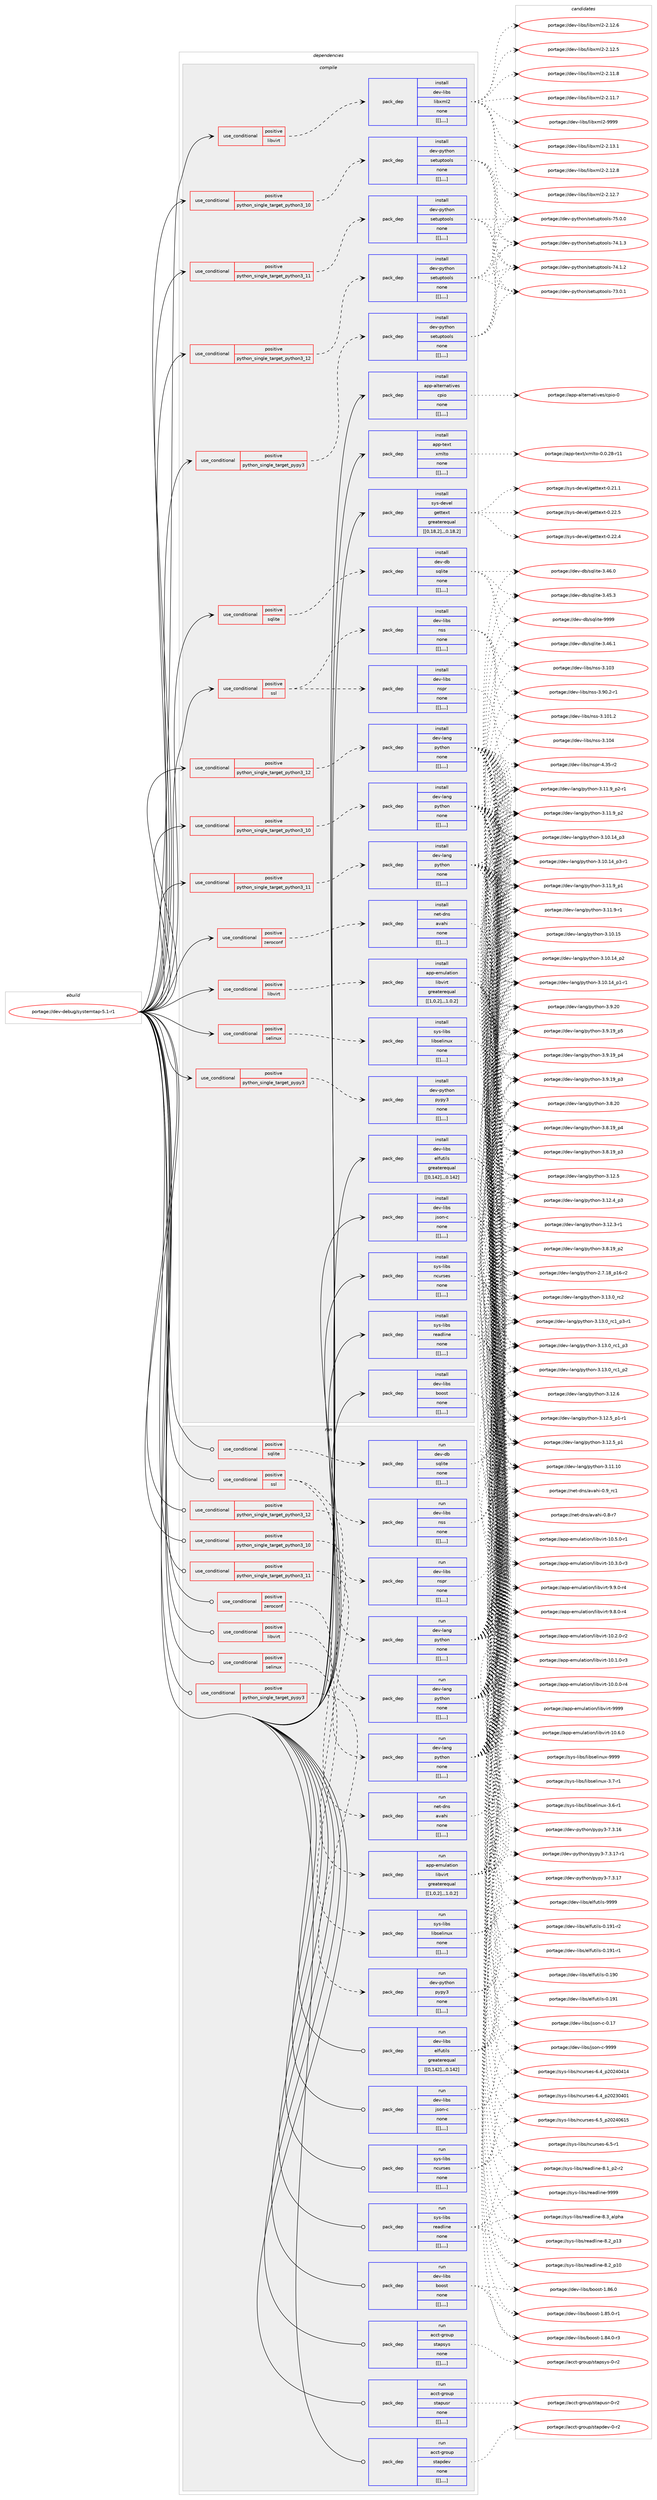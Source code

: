 digraph prolog {

# *************
# Graph options
# *************

newrank=true;
concentrate=true;
compound=true;
graph [rankdir=LR,fontname=Helvetica,fontsize=10,ranksep=1.5];#, ranksep=2.5, nodesep=0.2];
edge  [arrowhead=vee];
node  [fontname=Helvetica,fontsize=10];

# **********
# The ebuild
# **********

subgraph cluster_leftcol {
color=gray;
label=<<i>ebuild</i>>;
id [label="portage://dev-debug/systemtap-5.1-r1", color=red, width=4, href="../dev-debug/systemtap-5.1-r1.svg"];
}

# ****************
# The dependencies
# ****************

subgraph cluster_midcol {
color=gray;
label=<<i>dependencies</i>>;
subgraph cluster_compile {
fillcolor="#eeeeee";
style=filled;
label=<<i>compile</i>>;
subgraph cond19769 {
dependency73494 [label=<<TABLE BORDER="0" CELLBORDER="1" CELLSPACING="0" CELLPADDING="4"><TR><TD ROWSPAN="3" CELLPADDING="10">use_conditional</TD></TR><TR><TD>positive</TD></TR><TR><TD>libvirt</TD></TR></TABLE>>, shape=none, color=red];
subgraph pack52776 {
dependency73495 [label=<<TABLE BORDER="0" CELLBORDER="1" CELLSPACING="0" CELLPADDING="4" WIDTH="220"><TR><TD ROWSPAN="6" CELLPADDING="30">pack_dep</TD></TR><TR><TD WIDTH="110">install</TD></TR><TR><TD>app-emulation</TD></TR><TR><TD>libvirt</TD></TR><TR><TD>greaterequal</TD></TR><TR><TD>[[1,0,2],,,1.0.2]</TD></TR></TABLE>>, shape=none, color=blue];
}
dependency73494:e -> dependency73495:w [weight=20,style="dashed",arrowhead="vee"];
}
id:e -> dependency73494:w [weight=20,style="solid",arrowhead="vee"];
subgraph cond19770 {
dependency73496 [label=<<TABLE BORDER="0" CELLBORDER="1" CELLSPACING="0" CELLPADDING="4"><TR><TD ROWSPAN="3" CELLPADDING="10">use_conditional</TD></TR><TR><TD>positive</TD></TR><TR><TD>libvirt</TD></TR></TABLE>>, shape=none, color=red];
subgraph pack52777 {
dependency73497 [label=<<TABLE BORDER="0" CELLBORDER="1" CELLSPACING="0" CELLPADDING="4" WIDTH="220"><TR><TD ROWSPAN="6" CELLPADDING="30">pack_dep</TD></TR><TR><TD WIDTH="110">install</TD></TR><TR><TD>dev-libs</TD></TR><TR><TD>libxml2</TD></TR><TR><TD>none</TD></TR><TR><TD>[[],,,,]</TD></TR></TABLE>>, shape=none, color=blue];
}
dependency73496:e -> dependency73497:w [weight=20,style="dashed",arrowhead="vee"];
}
id:e -> dependency73496:w [weight=20,style="solid",arrowhead="vee"];
subgraph cond19771 {
dependency73498 [label=<<TABLE BORDER="0" CELLBORDER="1" CELLSPACING="0" CELLPADDING="4"><TR><TD ROWSPAN="3" CELLPADDING="10">use_conditional</TD></TR><TR><TD>positive</TD></TR><TR><TD>python_single_target_pypy3</TD></TR></TABLE>>, shape=none, color=red];
subgraph pack52778 {
dependency73499 [label=<<TABLE BORDER="0" CELLBORDER="1" CELLSPACING="0" CELLPADDING="4" WIDTH="220"><TR><TD ROWSPAN="6" CELLPADDING="30">pack_dep</TD></TR><TR><TD WIDTH="110">install</TD></TR><TR><TD>dev-python</TD></TR><TR><TD>pypy3</TD></TR><TR><TD>none</TD></TR><TR><TD>[[],,,,]</TD></TR></TABLE>>, shape=none, color=blue];
}
dependency73498:e -> dependency73499:w [weight=20,style="dashed",arrowhead="vee"];
}
id:e -> dependency73498:w [weight=20,style="solid",arrowhead="vee"];
subgraph cond19772 {
dependency73500 [label=<<TABLE BORDER="0" CELLBORDER="1" CELLSPACING="0" CELLPADDING="4"><TR><TD ROWSPAN="3" CELLPADDING="10">use_conditional</TD></TR><TR><TD>positive</TD></TR><TR><TD>python_single_target_pypy3</TD></TR></TABLE>>, shape=none, color=red];
subgraph pack52779 {
dependency73501 [label=<<TABLE BORDER="0" CELLBORDER="1" CELLSPACING="0" CELLPADDING="4" WIDTH="220"><TR><TD ROWSPAN="6" CELLPADDING="30">pack_dep</TD></TR><TR><TD WIDTH="110">install</TD></TR><TR><TD>dev-python</TD></TR><TR><TD>setuptools</TD></TR><TR><TD>none</TD></TR><TR><TD>[[],,,,]</TD></TR></TABLE>>, shape=none, color=blue];
}
dependency73500:e -> dependency73501:w [weight=20,style="dashed",arrowhead="vee"];
}
id:e -> dependency73500:w [weight=20,style="solid",arrowhead="vee"];
subgraph cond19773 {
dependency73502 [label=<<TABLE BORDER="0" CELLBORDER="1" CELLSPACING="0" CELLPADDING="4"><TR><TD ROWSPAN="3" CELLPADDING="10">use_conditional</TD></TR><TR><TD>positive</TD></TR><TR><TD>python_single_target_python3_10</TD></TR></TABLE>>, shape=none, color=red];
subgraph pack52780 {
dependency73503 [label=<<TABLE BORDER="0" CELLBORDER="1" CELLSPACING="0" CELLPADDING="4" WIDTH="220"><TR><TD ROWSPAN="6" CELLPADDING="30">pack_dep</TD></TR><TR><TD WIDTH="110">install</TD></TR><TR><TD>dev-lang</TD></TR><TR><TD>python</TD></TR><TR><TD>none</TD></TR><TR><TD>[[],,,,]</TD></TR></TABLE>>, shape=none, color=blue];
}
dependency73502:e -> dependency73503:w [weight=20,style="dashed",arrowhead="vee"];
}
id:e -> dependency73502:w [weight=20,style="solid",arrowhead="vee"];
subgraph cond19774 {
dependency73504 [label=<<TABLE BORDER="0" CELLBORDER="1" CELLSPACING="0" CELLPADDING="4"><TR><TD ROWSPAN="3" CELLPADDING="10">use_conditional</TD></TR><TR><TD>positive</TD></TR><TR><TD>python_single_target_python3_10</TD></TR></TABLE>>, shape=none, color=red];
subgraph pack52781 {
dependency73505 [label=<<TABLE BORDER="0" CELLBORDER="1" CELLSPACING="0" CELLPADDING="4" WIDTH="220"><TR><TD ROWSPAN="6" CELLPADDING="30">pack_dep</TD></TR><TR><TD WIDTH="110">install</TD></TR><TR><TD>dev-python</TD></TR><TR><TD>setuptools</TD></TR><TR><TD>none</TD></TR><TR><TD>[[],,,,]</TD></TR></TABLE>>, shape=none, color=blue];
}
dependency73504:e -> dependency73505:w [weight=20,style="dashed",arrowhead="vee"];
}
id:e -> dependency73504:w [weight=20,style="solid",arrowhead="vee"];
subgraph cond19775 {
dependency73506 [label=<<TABLE BORDER="0" CELLBORDER="1" CELLSPACING="0" CELLPADDING="4"><TR><TD ROWSPAN="3" CELLPADDING="10">use_conditional</TD></TR><TR><TD>positive</TD></TR><TR><TD>python_single_target_python3_11</TD></TR></TABLE>>, shape=none, color=red];
subgraph pack52782 {
dependency73507 [label=<<TABLE BORDER="0" CELLBORDER="1" CELLSPACING="0" CELLPADDING="4" WIDTH="220"><TR><TD ROWSPAN="6" CELLPADDING="30">pack_dep</TD></TR><TR><TD WIDTH="110">install</TD></TR><TR><TD>dev-lang</TD></TR><TR><TD>python</TD></TR><TR><TD>none</TD></TR><TR><TD>[[],,,,]</TD></TR></TABLE>>, shape=none, color=blue];
}
dependency73506:e -> dependency73507:w [weight=20,style="dashed",arrowhead="vee"];
}
id:e -> dependency73506:w [weight=20,style="solid",arrowhead="vee"];
subgraph cond19776 {
dependency73508 [label=<<TABLE BORDER="0" CELLBORDER="1" CELLSPACING="0" CELLPADDING="4"><TR><TD ROWSPAN="3" CELLPADDING="10">use_conditional</TD></TR><TR><TD>positive</TD></TR><TR><TD>python_single_target_python3_11</TD></TR></TABLE>>, shape=none, color=red];
subgraph pack52783 {
dependency73509 [label=<<TABLE BORDER="0" CELLBORDER="1" CELLSPACING="0" CELLPADDING="4" WIDTH="220"><TR><TD ROWSPAN="6" CELLPADDING="30">pack_dep</TD></TR><TR><TD WIDTH="110">install</TD></TR><TR><TD>dev-python</TD></TR><TR><TD>setuptools</TD></TR><TR><TD>none</TD></TR><TR><TD>[[],,,,]</TD></TR></TABLE>>, shape=none, color=blue];
}
dependency73508:e -> dependency73509:w [weight=20,style="dashed",arrowhead="vee"];
}
id:e -> dependency73508:w [weight=20,style="solid",arrowhead="vee"];
subgraph cond19777 {
dependency73510 [label=<<TABLE BORDER="0" CELLBORDER="1" CELLSPACING="0" CELLPADDING="4"><TR><TD ROWSPAN="3" CELLPADDING="10">use_conditional</TD></TR><TR><TD>positive</TD></TR><TR><TD>python_single_target_python3_12</TD></TR></TABLE>>, shape=none, color=red];
subgraph pack52784 {
dependency73511 [label=<<TABLE BORDER="0" CELLBORDER="1" CELLSPACING="0" CELLPADDING="4" WIDTH="220"><TR><TD ROWSPAN="6" CELLPADDING="30">pack_dep</TD></TR><TR><TD WIDTH="110">install</TD></TR><TR><TD>dev-lang</TD></TR><TR><TD>python</TD></TR><TR><TD>none</TD></TR><TR><TD>[[],,,,]</TD></TR></TABLE>>, shape=none, color=blue];
}
dependency73510:e -> dependency73511:w [weight=20,style="dashed",arrowhead="vee"];
}
id:e -> dependency73510:w [weight=20,style="solid",arrowhead="vee"];
subgraph cond19778 {
dependency73512 [label=<<TABLE BORDER="0" CELLBORDER="1" CELLSPACING="0" CELLPADDING="4"><TR><TD ROWSPAN="3" CELLPADDING="10">use_conditional</TD></TR><TR><TD>positive</TD></TR><TR><TD>python_single_target_python3_12</TD></TR></TABLE>>, shape=none, color=red];
subgraph pack52785 {
dependency73513 [label=<<TABLE BORDER="0" CELLBORDER="1" CELLSPACING="0" CELLPADDING="4" WIDTH="220"><TR><TD ROWSPAN="6" CELLPADDING="30">pack_dep</TD></TR><TR><TD WIDTH="110">install</TD></TR><TR><TD>dev-python</TD></TR><TR><TD>setuptools</TD></TR><TR><TD>none</TD></TR><TR><TD>[[],,,,]</TD></TR></TABLE>>, shape=none, color=blue];
}
dependency73512:e -> dependency73513:w [weight=20,style="dashed",arrowhead="vee"];
}
id:e -> dependency73512:w [weight=20,style="solid",arrowhead="vee"];
subgraph cond19779 {
dependency73514 [label=<<TABLE BORDER="0" CELLBORDER="1" CELLSPACING="0" CELLPADDING="4"><TR><TD ROWSPAN="3" CELLPADDING="10">use_conditional</TD></TR><TR><TD>positive</TD></TR><TR><TD>selinux</TD></TR></TABLE>>, shape=none, color=red];
subgraph pack52786 {
dependency73515 [label=<<TABLE BORDER="0" CELLBORDER="1" CELLSPACING="0" CELLPADDING="4" WIDTH="220"><TR><TD ROWSPAN="6" CELLPADDING="30">pack_dep</TD></TR><TR><TD WIDTH="110">install</TD></TR><TR><TD>sys-libs</TD></TR><TR><TD>libselinux</TD></TR><TR><TD>none</TD></TR><TR><TD>[[],,,,]</TD></TR></TABLE>>, shape=none, color=blue];
}
dependency73514:e -> dependency73515:w [weight=20,style="dashed",arrowhead="vee"];
}
id:e -> dependency73514:w [weight=20,style="solid",arrowhead="vee"];
subgraph cond19780 {
dependency73516 [label=<<TABLE BORDER="0" CELLBORDER="1" CELLSPACING="0" CELLPADDING="4"><TR><TD ROWSPAN="3" CELLPADDING="10">use_conditional</TD></TR><TR><TD>positive</TD></TR><TR><TD>sqlite</TD></TR></TABLE>>, shape=none, color=red];
subgraph pack52787 {
dependency73517 [label=<<TABLE BORDER="0" CELLBORDER="1" CELLSPACING="0" CELLPADDING="4" WIDTH="220"><TR><TD ROWSPAN="6" CELLPADDING="30">pack_dep</TD></TR><TR><TD WIDTH="110">install</TD></TR><TR><TD>dev-db</TD></TR><TR><TD>sqlite</TD></TR><TR><TD>none</TD></TR><TR><TD>[[],,,,]</TD></TR></TABLE>>, shape=none, color=blue];
}
dependency73516:e -> dependency73517:w [weight=20,style="dashed",arrowhead="vee"];
}
id:e -> dependency73516:w [weight=20,style="solid",arrowhead="vee"];
subgraph cond19781 {
dependency73518 [label=<<TABLE BORDER="0" CELLBORDER="1" CELLSPACING="0" CELLPADDING="4"><TR><TD ROWSPAN="3" CELLPADDING="10">use_conditional</TD></TR><TR><TD>positive</TD></TR><TR><TD>ssl</TD></TR></TABLE>>, shape=none, color=red];
subgraph pack52788 {
dependency73519 [label=<<TABLE BORDER="0" CELLBORDER="1" CELLSPACING="0" CELLPADDING="4" WIDTH="220"><TR><TD ROWSPAN="6" CELLPADDING="30">pack_dep</TD></TR><TR><TD WIDTH="110">install</TD></TR><TR><TD>dev-libs</TD></TR><TR><TD>nspr</TD></TR><TR><TD>none</TD></TR><TR><TD>[[],,,,]</TD></TR></TABLE>>, shape=none, color=blue];
}
dependency73518:e -> dependency73519:w [weight=20,style="dashed",arrowhead="vee"];
subgraph pack52789 {
dependency73520 [label=<<TABLE BORDER="0" CELLBORDER="1" CELLSPACING="0" CELLPADDING="4" WIDTH="220"><TR><TD ROWSPAN="6" CELLPADDING="30">pack_dep</TD></TR><TR><TD WIDTH="110">install</TD></TR><TR><TD>dev-libs</TD></TR><TR><TD>nss</TD></TR><TR><TD>none</TD></TR><TR><TD>[[],,,,]</TD></TR></TABLE>>, shape=none, color=blue];
}
dependency73518:e -> dependency73520:w [weight=20,style="dashed",arrowhead="vee"];
}
id:e -> dependency73518:w [weight=20,style="solid",arrowhead="vee"];
subgraph cond19782 {
dependency73521 [label=<<TABLE BORDER="0" CELLBORDER="1" CELLSPACING="0" CELLPADDING="4"><TR><TD ROWSPAN="3" CELLPADDING="10">use_conditional</TD></TR><TR><TD>positive</TD></TR><TR><TD>zeroconf</TD></TR></TABLE>>, shape=none, color=red];
subgraph pack52790 {
dependency73522 [label=<<TABLE BORDER="0" CELLBORDER="1" CELLSPACING="0" CELLPADDING="4" WIDTH="220"><TR><TD ROWSPAN="6" CELLPADDING="30">pack_dep</TD></TR><TR><TD WIDTH="110">install</TD></TR><TR><TD>net-dns</TD></TR><TR><TD>avahi</TD></TR><TR><TD>none</TD></TR><TR><TD>[[],,,,]</TD></TR></TABLE>>, shape=none, color=blue];
}
dependency73521:e -> dependency73522:w [weight=20,style="dashed",arrowhead="vee"];
}
id:e -> dependency73521:w [weight=20,style="solid",arrowhead="vee"];
subgraph pack52791 {
dependency73523 [label=<<TABLE BORDER="0" CELLBORDER="1" CELLSPACING="0" CELLPADDING="4" WIDTH="220"><TR><TD ROWSPAN="6" CELLPADDING="30">pack_dep</TD></TR><TR><TD WIDTH="110">install</TD></TR><TR><TD>app-alternatives</TD></TR><TR><TD>cpio</TD></TR><TR><TD>none</TD></TR><TR><TD>[[],,,,]</TD></TR></TABLE>>, shape=none, color=blue];
}
id:e -> dependency73523:w [weight=20,style="solid",arrowhead="vee"];
subgraph pack52792 {
dependency73524 [label=<<TABLE BORDER="0" CELLBORDER="1" CELLSPACING="0" CELLPADDING="4" WIDTH="220"><TR><TD ROWSPAN="6" CELLPADDING="30">pack_dep</TD></TR><TR><TD WIDTH="110">install</TD></TR><TR><TD>app-text</TD></TR><TR><TD>xmlto</TD></TR><TR><TD>none</TD></TR><TR><TD>[[],,,,]</TD></TR></TABLE>>, shape=none, color=blue];
}
id:e -> dependency73524:w [weight=20,style="solid",arrowhead="vee"];
subgraph pack52793 {
dependency73525 [label=<<TABLE BORDER="0" CELLBORDER="1" CELLSPACING="0" CELLPADDING="4" WIDTH="220"><TR><TD ROWSPAN="6" CELLPADDING="30">pack_dep</TD></TR><TR><TD WIDTH="110">install</TD></TR><TR><TD>dev-libs</TD></TR><TR><TD>boost</TD></TR><TR><TD>none</TD></TR><TR><TD>[[],,,,]</TD></TR></TABLE>>, shape=none, color=blue];
}
id:e -> dependency73525:w [weight=20,style="solid",arrowhead="vee"];
subgraph pack52794 {
dependency73526 [label=<<TABLE BORDER="0" CELLBORDER="1" CELLSPACING="0" CELLPADDING="4" WIDTH="220"><TR><TD ROWSPAN="6" CELLPADDING="30">pack_dep</TD></TR><TR><TD WIDTH="110">install</TD></TR><TR><TD>dev-libs</TD></TR><TR><TD>elfutils</TD></TR><TR><TD>greaterequal</TD></TR><TR><TD>[[0,142],,,0.142]</TD></TR></TABLE>>, shape=none, color=blue];
}
id:e -> dependency73526:w [weight=20,style="solid",arrowhead="vee"];
subgraph pack52795 {
dependency73527 [label=<<TABLE BORDER="0" CELLBORDER="1" CELLSPACING="0" CELLPADDING="4" WIDTH="220"><TR><TD ROWSPAN="6" CELLPADDING="30">pack_dep</TD></TR><TR><TD WIDTH="110">install</TD></TR><TR><TD>dev-libs</TD></TR><TR><TD>json-c</TD></TR><TR><TD>none</TD></TR><TR><TD>[[],,,,]</TD></TR></TABLE>>, shape=none, color=blue];
}
id:e -> dependency73527:w [weight=20,style="solid",arrowhead="vee"];
subgraph pack52796 {
dependency73528 [label=<<TABLE BORDER="0" CELLBORDER="1" CELLSPACING="0" CELLPADDING="4" WIDTH="220"><TR><TD ROWSPAN="6" CELLPADDING="30">pack_dep</TD></TR><TR><TD WIDTH="110">install</TD></TR><TR><TD>sys-devel</TD></TR><TR><TD>gettext</TD></TR><TR><TD>greaterequal</TD></TR><TR><TD>[[0,18,2],,,0.18.2]</TD></TR></TABLE>>, shape=none, color=blue];
}
id:e -> dependency73528:w [weight=20,style="solid",arrowhead="vee"];
subgraph pack52797 {
dependency73529 [label=<<TABLE BORDER="0" CELLBORDER="1" CELLSPACING="0" CELLPADDING="4" WIDTH="220"><TR><TD ROWSPAN="6" CELLPADDING="30">pack_dep</TD></TR><TR><TD WIDTH="110">install</TD></TR><TR><TD>sys-libs</TD></TR><TR><TD>ncurses</TD></TR><TR><TD>none</TD></TR><TR><TD>[[],,,,]</TD></TR></TABLE>>, shape=none, color=blue];
}
id:e -> dependency73529:w [weight=20,style="solid",arrowhead="vee"];
subgraph pack52798 {
dependency73530 [label=<<TABLE BORDER="0" CELLBORDER="1" CELLSPACING="0" CELLPADDING="4" WIDTH="220"><TR><TD ROWSPAN="6" CELLPADDING="30">pack_dep</TD></TR><TR><TD WIDTH="110">install</TD></TR><TR><TD>sys-libs</TD></TR><TR><TD>readline</TD></TR><TR><TD>none</TD></TR><TR><TD>[[],,,,]</TD></TR></TABLE>>, shape=none, color=blue];
}
id:e -> dependency73530:w [weight=20,style="solid",arrowhead="vee"];
}
subgraph cluster_compileandrun {
fillcolor="#eeeeee";
style=filled;
label=<<i>compile and run</i>>;
}
subgraph cluster_run {
fillcolor="#eeeeee";
style=filled;
label=<<i>run</i>>;
subgraph cond19783 {
dependency73531 [label=<<TABLE BORDER="0" CELLBORDER="1" CELLSPACING="0" CELLPADDING="4"><TR><TD ROWSPAN="3" CELLPADDING="10">use_conditional</TD></TR><TR><TD>positive</TD></TR><TR><TD>libvirt</TD></TR></TABLE>>, shape=none, color=red];
subgraph pack52799 {
dependency73532 [label=<<TABLE BORDER="0" CELLBORDER="1" CELLSPACING="0" CELLPADDING="4" WIDTH="220"><TR><TD ROWSPAN="6" CELLPADDING="30">pack_dep</TD></TR><TR><TD WIDTH="110">run</TD></TR><TR><TD>app-emulation</TD></TR><TR><TD>libvirt</TD></TR><TR><TD>greaterequal</TD></TR><TR><TD>[[1,0,2],,,1.0.2]</TD></TR></TABLE>>, shape=none, color=blue];
}
dependency73531:e -> dependency73532:w [weight=20,style="dashed",arrowhead="vee"];
}
id:e -> dependency73531:w [weight=20,style="solid",arrowhead="odot"];
subgraph cond19784 {
dependency73533 [label=<<TABLE BORDER="0" CELLBORDER="1" CELLSPACING="0" CELLPADDING="4"><TR><TD ROWSPAN="3" CELLPADDING="10">use_conditional</TD></TR><TR><TD>positive</TD></TR><TR><TD>python_single_target_pypy3</TD></TR></TABLE>>, shape=none, color=red];
subgraph pack52800 {
dependency73534 [label=<<TABLE BORDER="0" CELLBORDER="1" CELLSPACING="0" CELLPADDING="4" WIDTH="220"><TR><TD ROWSPAN="6" CELLPADDING="30">pack_dep</TD></TR><TR><TD WIDTH="110">run</TD></TR><TR><TD>dev-python</TD></TR><TR><TD>pypy3</TD></TR><TR><TD>none</TD></TR><TR><TD>[[],,,,]</TD></TR></TABLE>>, shape=none, color=blue];
}
dependency73533:e -> dependency73534:w [weight=20,style="dashed",arrowhead="vee"];
}
id:e -> dependency73533:w [weight=20,style="solid",arrowhead="odot"];
subgraph cond19785 {
dependency73535 [label=<<TABLE BORDER="0" CELLBORDER="1" CELLSPACING="0" CELLPADDING="4"><TR><TD ROWSPAN="3" CELLPADDING="10">use_conditional</TD></TR><TR><TD>positive</TD></TR><TR><TD>python_single_target_python3_10</TD></TR></TABLE>>, shape=none, color=red];
subgraph pack52801 {
dependency73536 [label=<<TABLE BORDER="0" CELLBORDER="1" CELLSPACING="0" CELLPADDING="4" WIDTH="220"><TR><TD ROWSPAN="6" CELLPADDING="30">pack_dep</TD></TR><TR><TD WIDTH="110">run</TD></TR><TR><TD>dev-lang</TD></TR><TR><TD>python</TD></TR><TR><TD>none</TD></TR><TR><TD>[[],,,,]</TD></TR></TABLE>>, shape=none, color=blue];
}
dependency73535:e -> dependency73536:w [weight=20,style="dashed",arrowhead="vee"];
}
id:e -> dependency73535:w [weight=20,style="solid",arrowhead="odot"];
subgraph cond19786 {
dependency73537 [label=<<TABLE BORDER="0" CELLBORDER="1" CELLSPACING="0" CELLPADDING="4"><TR><TD ROWSPAN="3" CELLPADDING="10">use_conditional</TD></TR><TR><TD>positive</TD></TR><TR><TD>python_single_target_python3_11</TD></TR></TABLE>>, shape=none, color=red];
subgraph pack52802 {
dependency73538 [label=<<TABLE BORDER="0" CELLBORDER="1" CELLSPACING="0" CELLPADDING="4" WIDTH="220"><TR><TD ROWSPAN="6" CELLPADDING="30">pack_dep</TD></TR><TR><TD WIDTH="110">run</TD></TR><TR><TD>dev-lang</TD></TR><TR><TD>python</TD></TR><TR><TD>none</TD></TR><TR><TD>[[],,,,]</TD></TR></TABLE>>, shape=none, color=blue];
}
dependency73537:e -> dependency73538:w [weight=20,style="dashed",arrowhead="vee"];
}
id:e -> dependency73537:w [weight=20,style="solid",arrowhead="odot"];
subgraph cond19787 {
dependency73539 [label=<<TABLE BORDER="0" CELLBORDER="1" CELLSPACING="0" CELLPADDING="4"><TR><TD ROWSPAN="3" CELLPADDING="10">use_conditional</TD></TR><TR><TD>positive</TD></TR><TR><TD>python_single_target_python3_12</TD></TR></TABLE>>, shape=none, color=red];
subgraph pack52803 {
dependency73540 [label=<<TABLE BORDER="0" CELLBORDER="1" CELLSPACING="0" CELLPADDING="4" WIDTH="220"><TR><TD ROWSPAN="6" CELLPADDING="30">pack_dep</TD></TR><TR><TD WIDTH="110">run</TD></TR><TR><TD>dev-lang</TD></TR><TR><TD>python</TD></TR><TR><TD>none</TD></TR><TR><TD>[[],,,,]</TD></TR></TABLE>>, shape=none, color=blue];
}
dependency73539:e -> dependency73540:w [weight=20,style="dashed",arrowhead="vee"];
}
id:e -> dependency73539:w [weight=20,style="solid",arrowhead="odot"];
subgraph cond19788 {
dependency73541 [label=<<TABLE BORDER="0" CELLBORDER="1" CELLSPACING="0" CELLPADDING="4"><TR><TD ROWSPAN="3" CELLPADDING="10">use_conditional</TD></TR><TR><TD>positive</TD></TR><TR><TD>selinux</TD></TR></TABLE>>, shape=none, color=red];
subgraph pack52804 {
dependency73542 [label=<<TABLE BORDER="0" CELLBORDER="1" CELLSPACING="0" CELLPADDING="4" WIDTH="220"><TR><TD ROWSPAN="6" CELLPADDING="30">pack_dep</TD></TR><TR><TD WIDTH="110">run</TD></TR><TR><TD>sys-libs</TD></TR><TR><TD>libselinux</TD></TR><TR><TD>none</TD></TR><TR><TD>[[],,,,]</TD></TR></TABLE>>, shape=none, color=blue];
}
dependency73541:e -> dependency73542:w [weight=20,style="dashed",arrowhead="vee"];
}
id:e -> dependency73541:w [weight=20,style="solid",arrowhead="odot"];
subgraph cond19789 {
dependency73543 [label=<<TABLE BORDER="0" CELLBORDER="1" CELLSPACING="0" CELLPADDING="4"><TR><TD ROWSPAN="3" CELLPADDING="10">use_conditional</TD></TR><TR><TD>positive</TD></TR><TR><TD>sqlite</TD></TR></TABLE>>, shape=none, color=red];
subgraph pack52805 {
dependency73544 [label=<<TABLE BORDER="0" CELLBORDER="1" CELLSPACING="0" CELLPADDING="4" WIDTH="220"><TR><TD ROWSPAN="6" CELLPADDING="30">pack_dep</TD></TR><TR><TD WIDTH="110">run</TD></TR><TR><TD>dev-db</TD></TR><TR><TD>sqlite</TD></TR><TR><TD>none</TD></TR><TR><TD>[[],,,,]</TD></TR></TABLE>>, shape=none, color=blue];
}
dependency73543:e -> dependency73544:w [weight=20,style="dashed",arrowhead="vee"];
}
id:e -> dependency73543:w [weight=20,style="solid",arrowhead="odot"];
subgraph cond19790 {
dependency73545 [label=<<TABLE BORDER="0" CELLBORDER="1" CELLSPACING="0" CELLPADDING="4"><TR><TD ROWSPAN="3" CELLPADDING="10">use_conditional</TD></TR><TR><TD>positive</TD></TR><TR><TD>ssl</TD></TR></TABLE>>, shape=none, color=red];
subgraph pack52806 {
dependency73546 [label=<<TABLE BORDER="0" CELLBORDER="1" CELLSPACING="0" CELLPADDING="4" WIDTH="220"><TR><TD ROWSPAN="6" CELLPADDING="30">pack_dep</TD></TR><TR><TD WIDTH="110">run</TD></TR><TR><TD>dev-libs</TD></TR><TR><TD>nspr</TD></TR><TR><TD>none</TD></TR><TR><TD>[[],,,,]</TD></TR></TABLE>>, shape=none, color=blue];
}
dependency73545:e -> dependency73546:w [weight=20,style="dashed",arrowhead="vee"];
subgraph pack52807 {
dependency73547 [label=<<TABLE BORDER="0" CELLBORDER="1" CELLSPACING="0" CELLPADDING="4" WIDTH="220"><TR><TD ROWSPAN="6" CELLPADDING="30">pack_dep</TD></TR><TR><TD WIDTH="110">run</TD></TR><TR><TD>dev-libs</TD></TR><TR><TD>nss</TD></TR><TR><TD>none</TD></TR><TR><TD>[[],,,,]</TD></TR></TABLE>>, shape=none, color=blue];
}
dependency73545:e -> dependency73547:w [weight=20,style="dashed",arrowhead="vee"];
}
id:e -> dependency73545:w [weight=20,style="solid",arrowhead="odot"];
subgraph cond19791 {
dependency73548 [label=<<TABLE BORDER="0" CELLBORDER="1" CELLSPACING="0" CELLPADDING="4"><TR><TD ROWSPAN="3" CELLPADDING="10">use_conditional</TD></TR><TR><TD>positive</TD></TR><TR><TD>zeroconf</TD></TR></TABLE>>, shape=none, color=red];
subgraph pack52808 {
dependency73549 [label=<<TABLE BORDER="0" CELLBORDER="1" CELLSPACING="0" CELLPADDING="4" WIDTH="220"><TR><TD ROWSPAN="6" CELLPADDING="30">pack_dep</TD></TR><TR><TD WIDTH="110">run</TD></TR><TR><TD>net-dns</TD></TR><TR><TD>avahi</TD></TR><TR><TD>none</TD></TR><TR><TD>[[],,,,]</TD></TR></TABLE>>, shape=none, color=blue];
}
dependency73548:e -> dependency73549:w [weight=20,style="dashed",arrowhead="vee"];
}
id:e -> dependency73548:w [weight=20,style="solid",arrowhead="odot"];
subgraph pack52809 {
dependency73550 [label=<<TABLE BORDER="0" CELLBORDER="1" CELLSPACING="0" CELLPADDING="4" WIDTH="220"><TR><TD ROWSPAN="6" CELLPADDING="30">pack_dep</TD></TR><TR><TD WIDTH="110">run</TD></TR><TR><TD>acct-group</TD></TR><TR><TD>stapdev</TD></TR><TR><TD>none</TD></TR><TR><TD>[[],,,,]</TD></TR></TABLE>>, shape=none, color=blue];
}
id:e -> dependency73550:w [weight=20,style="solid",arrowhead="odot"];
subgraph pack52810 {
dependency73551 [label=<<TABLE BORDER="0" CELLBORDER="1" CELLSPACING="0" CELLPADDING="4" WIDTH="220"><TR><TD ROWSPAN="6" CELLPADDING="30">pack_dep</TD></TR><TR><TD WIDTH="110">run</TD></TR><TR><TD>acct-group</TD></TR><TR><TD>stapsys</TD></TR><TR><TD>none</TD></TR><TR><TD>[[],,,,]</TD></TR></TABLE>>, shape=none, color=blue];
}
id:e -> dependency73551:w [weight=20,style="solid",arrowhead="odot"];
subgraph pack52811 {
dependency73552 [label=<<TABLE BORDER="0" CELLBORDER="1" CELLSPACING="0" CELLPADDING="4" WIDTH="220"><TR><TD ROWSPAN="6" CELLPADDING="30">pack_dep</TD></TR><TR><TD WIDTH="110">run</TD></TR><TR><TD>acct-group</TD></TR><TR><TD>stapusr</TD></TR><TR><TD>none</TD></TR><TR><TD>[[],,,,]</TD></TR></TABLE>>, shape=none, color=blue];
}
id:e -> dependency73552:w [weight=20,style="solid",arrowhead="odot"];
subgraph pack52812 {
dependency73553 [label=<<TABLE BORDER="0" CELLBORDER="1" CELLSPACING="0" CELLPADDING="4" WIDTH="220"><TR><TD ROWSPAN="6" CELLPADDING="30">pack_dep</TD></TR><TR><TD WIDTH="110">run</TD></TR><TR><TD>dev-libs</TD></TR><TR><TD>boost</TD></TR><TR><TD>none</TD></TR><TR><TD>[[],,,,]</TD></TR></TABLE>>, shape=none, color=blue];
}
id:e -> dependency73553:w [weight=20,style="solid",arrowhead="odot"];
subgraph pack52813 {
dependency73554 [label=<<TABLE BORDER="0" CELLBORDER="1" CELLSPACING="0" CELLPADDING="4" WIDTH="220"><TR><TD ROWSPAN="6" CELLPADDING="30">pack_dep</TD></TR><TR><TD WIDTH="110">run</TD></TR><TR><TD>dev-libs</TD></TR><TR><TD>elfutils</TD></TR><TR><TD>greaterequal</TD></TR><TR><TD>[[0,142],,,0.142]</TD></TR></TABLE>>, shape=none, color=blue];
}
id:e -> dependency73554:w [weight=20,style="solid",arrowhead="odot"];
subgraph pack52814 {
dependency73555 [label=<<TABLE BORDER="0" CELLBORDER="1" CELLSPACING="0" CELLPADDING="4" WIDTH="220"><TR><TD ROWSPAN="6" CELLPADDING="30">pack_dep</TD></TR><TR><TD WIDTH="110">run</TD></TR><TR><TD>dev-libs</TD></TR><TR><TD>json-c</TD></TR><TR><TD>none</TD></TR><TR><TD>[[],,,,]</TD></TR></TABLE>>, shape=none, color=blue];
}
id:e -> dependency73555:w [weight=20,style="solid",arrowhead="odot"];
subgraph pack52815 {
dependency73556 [label=<<TABLE BORDER="0" CELLBORDER="1" CELLSPACING="0" CELLPADDING="4" WIDTH="220"><TR><TD ROWSPAN="6" CELLPADDING="30">pack_dep</TD></TR><TR><TD WIDTH="110">run</TD></TR><TR><TD>sys-libs</TD></TR><TR><TD>ncurses</TD></TR><TR><TD>none</TD></TR><TR><TD>[[],,,,]</TD></TR></TABLE>>, shape=none, color=blue];
}
id:e -> dependency73556:w [weight=20,style="solid",arrowhead="odot"];
subgraph pack52816 {
dependency73557 [label=<<TABLE BORDER="0" CELLBORDER="1" CELLSPACING="0" CELLPADDING="4" WIDTH="220"><TR><TD ROWSPAN="6" CELLPADDING="30">pack_dep</TD></TR><TR><TD WIDTH="110">run</TD></TR><TR><TD>sys-libs</TD></TR><TR><TD>readline</TD></TR><TR><TD>none</TD></TR><TR><TD>[[],,,,]</TD></TR></TABLE>>, shape=none, color=blue];
}
id:e -> dependency73557:w [weight=20,style="solid",arrowhead="odot"];
}
}

# **************
# The candidates
# **************

subgraph cluster_choices {
rank=same;
color=gray;
label=<<i>candidates</i>>;

subgraph choice52776 {
color=black;
nodesep=1;
choice97112112451011091171089711610511111047108105981181051141164557575757 [label="portage://app-emulation/libvirt-9999", color=red, width=4,href="../app-emulation/libvirt-9999.svg"];
choice971121124510110911710897116105111110471081059811810511411645494846544648 [label="portage://app-emulation/libvirt-10.6.0", color=red, width=4,href="../app-emulation/libvirt-10.6.0.svg"];
choice9711211245101109117108971161051111104710810598118105114116454948465346484511449 [label="portage://app-emulation/libvirt-10.5.0-r1", color=red, width=4,href="../app-emulation/libvirt-10.5.0-r1.svg"];
choice9711211245101109117108971161051111104710810598118105114116454948465146484511451 [label="portage://app-emulation/libvirt-10.3.0-r3", color=red, width=4,href="../app-emulation/libvirt-10.3.0-r3.svg"];
choice9711211245101109117108971161051111104710810598118105114116454948465046484511450 [label="portage://app-emulation/libvirt-10.2.0-r2", color=red, width=4,href="../app-emulation/libvirt-10.2.0-r2.svg"];
choice9711211245101109117108971161051111104710810598118105114116454948464946484511451 [label="portage://app-emulation/libvirt-10.1.0-r3", color=red, width=4,href="../app-emulation/libvirt-10.1.0-r3.svg"];
choice9711211245101109117108971161051111104710810598118105114116454948464846484511452 [label="portage://app-emulation/libvirt-10.0.0-r4", color=red, width=4,href="../app-emulation/libvirt-10.0.0-r4.svg"];
choice97112112451011091171089711610511111047108105981181051141164557465746484511452 [label="portage://app-emulation/libvirt-9.9.0-r4", color=red, width=4,href="../app-emulation/libvirt-9.9.0-r4.svg"];
choice97112112451011091171089711610511111047108105981181051141164557465646484511452 [label="portage://app-emulation/libvirt-9.8.0-r4", color=red, width=4,href="../app-emulation/libvirt-9.8.0-r4.svg"];
dependency73495:e -> choice97112112451011091171089711610511111047108105981181051141164557575757:w [style=dotted,weight="100"];
dependency73495:e -> choice971121124510110911710897116105111110471081059811810511411645494846544648:w [style=dotted,weight="100"];
dependency73495:e -> choice9711211245101109117108971161051111104710810598118105114116454948465346484511449:w [style=dotted,weight="100"];
dependency73495:e -> choice9711211245101109117108971161051111104710810598118105114116454948465146484511451:w [style=dotted,weight="100"];
dependency73495:e -> choice9711211245101109117108971161051111104710810598118105114116454948465046484511450:w [style=dotted,weight="100"];
dependency73495:e -> choice9711211245101109117108971161051111104710810598118105114116454948464946484511451:w [style=dotted,weight="100"];
dependency73495:e -> choice9711211245101109117108971161051111104710810598118105114116454948464846484511452:w [style=dotted,weight="100"];
dependency73495:e -> choice97112112451011091171089711610511111047108105981181051141164557465746484511452:w [style=dotted,weight="100"];
dependency73495:e -> choice97112112451011091171089711610511111047108105981181051141164557465646484511452:w [style=dotted,weight="100"];
}
subgraph choice52777 {
color=black;
nodesep=1;
choice10010111845108105981154710810598120109108504557575757 [label="portage://dev-libs/libxml2-9999", color=red, width=4,href="../dev-libs/libxml2-9999.svg"];
choice100101118451081059811547108105981201091085045504649514649 [label="portage://dev-libs/libxml2-2.13.1", color=red, width=4,href="../dev-libs/libxml2-2.13.1.svg"];
choice100101118451081059811547108105981201091085045504649504656 [label="portage://dev-libs/libxml2-2.12.8", color=red, width=4,href="../dev-libs/libxml2-2.12.8.svg"];
choice100101118451081059811547108105981201091085045504649504655 [label="portage://dev-libs/libxml2-2.12.7", color=red, width=4,href="../dev-libs/libxml2-2.12.7.svg"];
choice100101118451081059811547108105981201091085045504649504654 [label="portage://dev-libs/libxml2-2.12.6", color=red, width=4,href="../dev-libs/libxml2-2.12.6.svg"];
choice100101118451081059811547108105981201091085045504649504653 [label="portage://dev-libs/libxml2-2.12.5", color=red, width=4,href="../dev-libs/libxml2-2.12.5.svg"];
choice100101118451081059811547108105981201091085045504649494656 [label="portage://dev-libs/libxml2-2.11.8", color=red, width=4,href="../dev-libs/libxml2-2.11.8.svg"];
choice100101118451081059811547108105981201091085045504649494655 [label="portage://dev-libs/libxml2-2.11.7", color=red, width=4,href="../dev-libs/libxml2-2.11.7.svg"];
dependency73497:e -> choice10010111845108105981154710810598120109108504557575757:w [style=dotted,weight="100"];
dependency73497:e -> choice100101118451081059811547108105981201091085045504649514649:w [style=dotted,weight="100"];
dependency73497:e -> choice100101118451081059811547108105981201091085045504649504656:w [style=dotted,weight="100"];
dependency73497:e -> choice100101118451081059811547108105981201091085045504649504655:w [style=dotted,weight="100"];
dependency73497:e -> choice100101118451081059811547108105981201091085045504649504654:w [style=dotted,weight="100"];
dependency73497:e -> choice100101118451081059811547108105981201091085045504649504653:w [style=dotted,weight="100"];
dependency73497:e -> choice100101118451081059811547108105981201091085045504649494656:w [style=dotted,weight="100"];
dependency73497:e -> choice100101118451081059811547108105981201091085045504649494655:w [style=dotted,weight="100"];
}
subgraph choice52778 {
color=black;
nodesep=1;
choice100101118451121211161041111104711212111212151455546514649554511449 [label="portage://dev-python/pypy3-7.3.17-r1", color=red, width=4,href="../dev-python/pypy3-7.3.17-r1.svg"];
choice10010111845112121116104111110471121211121215145554651464955 [label="portage://dev-python/pypy3-7.3.17", color=red, width=4,href="../dev-python/pypy3-7.3.17.svg"];
choice10010111845112121116104111110471121211121215145554651464954 [label="portage://dev-python/pypy3-7.3.16", color=red, width=4,href="../dev-python/pypy3-7.3.16.svg"];
dependency73499:e -> choice100101118451121211161041111104711212111212151455546514649554511449:w [style=dotted,weight="100"];
dependency73499:e -> choice10010111845112121116104111110471121211121215145554651464955:w [style=dotted,weight="100"];
dependency73499:e -> choice10010111845112121116104111110471121211121215145554651464954:w [style=dotted,weight="100"];
}
subgraph choice52779 {
color=black;
nodesep=1;
choice100101118451121211161041111104711510111611711211611111110811545555346484648 [label="portage://dev-python/setuptools-75.0.0", color=red, width=4,href="../dev-python/setuptools-75.0.0.svg"];
choice100101118451121211161041111104711510111611711211611111110811545555246494651 [label="portage://dev-python/setuptools-74.1.3", color=red, width=4,href="../dev-python/setuptools-74.1.3.svg"];
choice100101118451121211161041111104711510111611711211611111110811545555246494650 [label="portage://dev-python/setuptools-74.1.2", color=red, width=4,href="../dev-python/setuptools-74.1.2.svg"];
choice100101118451121211161041111104711510111611711211611111110811545555146484649 [label="portage://dev-python/setuptools-73.0.1", color=red, width=4,href="../dev-python/setuptools-73.0.1.svg"];
dependency73501:e -> choice100101118451121211161041111104711510111611711211611111110811545555346484648:w [style=dotted,weight="100"];
dependency73501:e -> choice100101118451121211161041111104711510111611711211611111110811545555246494651:w [style=dotted,weight="100"];
dependency73501:e -> choice100101118451121211161041111104711510111611711211611111110811545555246494650:w [style=dotted,weight="100"];
dependency73501:e -> choice100101118451121211161041111104711510111611711211611111110811545555146484649:w [style=dotted,weight="100"];
}
subgraph choice52780 {
color=black;
nodesep=1;
choice10010111845108971101034711212111610411111045514649514648951149950 [label="portage://dev-lang/python-3.13.0_rc2", color=red, width=4,href="../dev-lang/python-3.13.0_rc2.svg"];
choice1001011184510897110103471121211161041111104551464951464895114994995112514511449 [label="portage://dev-lang/python-3.13.0_rc1_p3-r1", color=red, width=4,href="../dev-lang/python-3.13.0_rc1_p3-r1.svg"];
choice100101118451089711010347112121116104111110455146495146489511499499511251 [label="portage://dev-lang/python-3.13.0_rc1_p3", color=red, width=4,href="../dev-lang/python-3.13.0_rc1_p3.svg"];
choice100101118451089711010347112121116104111110455146495146489511499499511250 [label="portage://dev-lang/python-3.13.0_rc1_p2", color=red, width=4,href="../dev-lang/python-3.13.0_rc1_p2.svg"];
choice10010111845108971101034711212111610411111045514649504654 [label="portage://dev-lang/python-3.12.6", color=red, width=4,href="../dev-lang/python-3.12.6.svg"];
choice1001011184510897110103471121211161041111104551464950465395112494511449 [label="portage://dev-lang/python-3.12.5_p1-r1", color=red, width=4,href="../dev-lang/python-3.12.5_p1-r1.svg"];
choice100101118451089711010347112121116104111110455146495046539511249 [label="portage://dev-lang/python-3.12.5_p1", color=red, width=4,href="../dev-lang/python-3.12.5_p1.svg"];
choice10010111845108971101034711212111610411111045514649504653 [label="portage://dev-lang/python-3.12.5", color=red, width=4,href="../dev-lang/python-3.12.5.svg"];
choice100101118451089711010347112121116104111110455146495046529511251 [label="portage://dev-lang/python-3.12.4_p3", color=red, width=4,href="../dev-lang/python-3.12.4_p3.svg"];
choice100101118451089711010347112121116104111110455146495046514511449 [label="portage://dev-lang/python-3.12.3-r1", color=red, width=4,href="../dev-lang/python-3.12.3-r1.svg"];
choice1001011184510897110103471121211161041111104551464949464948 [label="portage://dev-lang/python-3.11.10", color=red, width=4,href="../dev-lang/python-3.11.10.svg"];
choice1001011184510897110103471121211161041111104551464949465795112504511449 [label="portage://dev-lang/python-3.11.9_p2-r1", color=red, width=4,href="../dev-lang/python-3.11.9_p2-r1.svg"];
choice100101118451089711010347112121116104111110455146494946579511250 [label="portage://dev-lang/python-3.11.9_p2", color=red, width=4,href="../dev-lang/python-3.11.9_p2.svg"];
choice100101118451089711010347112121116104111110455146494946579511249 [label="portage://dev-lang/python-3.11.9_p1", color=red, width=4,href="../dev-lang/python-3.11.9_p1.svg"];
choice100101118451089711010347112121116104111110455146494946574511449 [label="portage://dev-lang/python-3.11.9-r1", color=red, width=4,href="../dev-lang/python-3.11.9-r1.svg"];
choice1001011184510897110103471121211161041111104551464948464953 [label="portage://dev-lang/python-3.10.15", color=red, width=4,href="../dev-lang/python-3.10.15.svg"];
choice100101118451089711010347112121116104111110455146494846495295112514511449 [label="portage://dev-lang/python-3.10.14_p3-r1", color=red, width=4,href="../dev-lang/python-3.10.14_p3-r1.svg"];
choice10010111845108971101034711212111610411111045514649484649529511251 [label="portage://dev-lang/python-3.10.14_p3", color=red, width=4,href="../dev-lang/python-3.10.14_p3.svg"];
choice10010111845108971101034711212111610411111045514649484649529511250 [label="portage://dev-lang/python-3.10.14_p2", color=red, width=4,href="../dev-lang/python-3.10.14_p2.svg"];
choice100101118451089711010347112121116104111110455146494846495295112494511449 [label="portage://dev-lang/python-3.10.14_p1-r1", color=red, width=4,href="../dev-lang/python-3.10.14_p1-r1.svg"];
choice10010111845108971101034711212111610411111045514657465048 [label="portage://dev-lang/python-3.9.20", color=red, width=4,href="../dev-lang/python-3.9.20.svg"];
choice100101118451089711010347112121116104111110455146574649579511253 [label="portage://dev-lang/python-3.9.19_p5", color=red, width=4,href="../dev-lang/python-3.9.19_p5.svg"];
choice100101118451089711010347112121116104111110455146574649579511252 [label="portage://dev-lang/python-3.9.19_p4", color=red, width=4,href="../dev-lang/python-3.9.19_p4.svg"];
choice100101118451089711010347112121116104111110455146574649579511251 [label="portage://dev-lang/python-3.9.19_p3", color=red, width=4,href="../dev-lang/python-3.9.19_p3.svg"];
choice10010111845108971101034711212111610411111045514656465048 [label="portage://dev-lang/python-3.8.20", color=red, width=4,href="../dev-lang/python-3.8.20.svg"];
choice100101118451089711010347112121116104111110455146564649579511252 [label="portage://dev-lang/python-3.8.19_p4", color=red, width=4,href="../dev-lang/python-3.8.19_p4.svg"];
choice100101118451089711010347112121116104111110455146564649579511251 [label="portage://dev-lang/python-3.8.19_p3", color=red, width=4,href="../dev-lang/python-3.8.19_p3.svg"];
choice100101118451089711010347112121116104111110455146564649579511250 [label="portage://dev-lang/python-3.8.19_p2", color=red, width=4,href="../dev-lang/python-3.8.19_p2.svg"];
choice100101118451089711010347112121116104111110455046554649569511249544511450 [label="portage://dev-lang/python-2.7.18_p16-r2", color=red, width=4,href="../dev-lang/python-2.7.18_p16-r2.svg"];
dependency73503:e -> choice10010111845108971101034711212111610411111045514649514648951149950:w [style=dotted,weight="100"];
dependency73503:e -> choice1001011184510897110103471121211161041111104551464951464895114994995112514511449:w [style=dotted,weight="100"];
dependency73503:e -> choice100101118451089711010347112121116104111110455146495146489511499499511251:w [style=dotted,weight="100"];
dependency73503:e -> choice100101118451089711010347112121116104111110455146495146489511499499511250:w [style=dotted,weight="100"];
dependency73503:e -> choice10010111845108971101034711212111610411111045514649504654:w [style=dotted,weight="100"];
dependency73503:e -> choice1001011184510897110103471121211161041111104551464950465395112494511449:w [style=dotted,weight="100"];
dependency73503:e -> choice100101118451089711010347112121116104111110455146495046539511249:w [style=dotted,weight="100"];
dependency73503:e -> choice10010111845108971101034711212111610411111045514649504653:w [style=dotted,weight="100"];
dependency73503:e -> choice100101118451089711010347112121116104111110455146495046529511251:w [style=dotted,weight="100"];
dependency73503:e -> choice100101118451089711010347112121116104111110455146495046514511449:w [style=dotted,weight="100"];
dependency73503:e -> choice1001011184510897110103471121211161041111104551464949464948:w [style=dotted,weight="100"];
dependency73503:e -> choice1001011184510897110103471121211161041111104551464949465795112504511449:w [style=dotted,weight="100"];
dependency73503:e -> choice100101118451089711010347112121116104111110455146494946579511250:w [style=dotted,weight="100"];
dependency73503:e -> choice100101118451089711010347112121116104111110455146494946579511249:w [style=dotted,weight="100"];
dependency73503:e -> choice100101118451089711010347112121116104111110455146494946574511449:w [style=dotted,weight="100"];
dependency73503:e -> choice1001011184510897110103471121211161041111104551464948464953:w [style=dotted,weight="100"];
dependency73503:e -> choice100101118451089711010347112121116104111110455146494846495295112514511449:w [style=dotted,weight="100"];
dependency73503:e -> choice10010111845108971101034711212111610411111045514649484649529511251:w [style=dotted,weight="100"];
dependency73503:e -> choice10010111845108971101034711212111610411111045514649484649529511250:w [style=dotted,weight="100"];
dependency73503:e -> choice100101118451089711010347112121116104111110455146494846495295112494511449:w [style=dotted,weight="100"];
dependency73503:e -> choice10010111845108971101034711212111610411111045514657465048:w [style=dotted,weight="100"];
dependency73503:e -> choice100101118451089711010347112121116104111110455146574649579511253:w [style=dotted,weight="100"];
dependency73503:e -> choice100101118451089711010347112121116104111110455146574649579511252:w [style=dotted,weight="100"];
dependency73503:e -> choice100101118451089711010347112121116104111110455146574649579511251:w [style=dotted,weight="100"];
dependency73503:e -> choice10010111845108971101034711212111610411111045514656465048:w [style=dotted,weight="100"];
dependency73503:e -> choice100101118451089711010347112121116104111110455146564649579511252:w [style=dotted,weight="100"];
dependency73503:e -> choice100101118451089711010347112121116104111110455146564649579511251:w [style=dotted,weight="100"];
dependency73503:e -> choice100101118451089711010347112121116104111110455146564649579511250:w [style=dotted,weight="100"];
dependency73503:e -> choice100101118451089711010347112121116104111110455046554649569511249544511450:w [style=dotted,weight="100"];
}
subgraph choice52781 {
color=black;
nodesep=1;
choice100101118451121211161041111104711510111611711211611111110811545555346484648 [label="portage://dev-python/setuptools-75.0.0", color=red, width=4,href="../dev-python/setuptools-75.0.0.svg"];
choice100101118451121211161041111104711510111611711211611111110811545555246494651 [label="portage://dev-python/setuptools-74.1.3", color=red, width=4,href="../dev-python/setuptools-74.1.3.svg"];
choice100101118451121211161041111104711510111611711211611111110811545555246494650 [label="portage://dev-python/setuptools-74.1.2", color=red, width=4,href="../dev-python/setuptools-74.1.2.svg"];
choice100101118451121211161041111104711510111611711211611111110811545555146484649 [label="portage://dev-python/setuptools-73.0.1", color=red, width=4,href="../dev-python/setuptools-73.0.1.svg"];
dependency73505:e -> choice100101118451121211161041111104711510111611711211611111110811545555346484648:w [style=dotted,weight="100"];
dependency73505:e -> choice100101118451121211161041111104711510111611711211611111110811545555246494651:w [style=dotted,weight="100"];
dependency73505:e -> choice100101118451121211161041111104711510111611711211611111110811545555246494650:w [style=dotted,weight="100"];
dependency73505:e -> choice100101118451121211161041111104711510111611711211611111110811545555146484649:w [style=dotted,weight="100"];
}
subgraph choice52782 {
color=black;
nodesep=1;
choice10010111845108971101034711212111610411111045514649514648951149950 [label="portage://dev-lang/python-3.13.0_rc2", color=red, width=4,href="../dev-lang/python-3.13.0_rc2.svg"];
choice1001011184510897110103471121211161041111104551464951464895114994995112514511449 [label="portage://dev-lang/python-3.13.0_rc1_p3-r1", color=red, width=4,href="../dev-lang/python-3.13.0_rc1_p3-r1.svg"];
choice100101118451089711010347112121116104111110455146495146489511499499511251 [label="portage://dev-lang/python-3.13.0_rc1_p3", color=red, width=4,href="../dev-lang/python-3.13.0_rc1_p3.svg"];
choice100101118451089711010347112121116104111110455146495146489511499499511250 [label="portage://dev-lang/python-3.13.0_rc1_p2", color=red, width=4,href="../dev-lang/python-3.13.0_rc1_p2.svg"];
choice10010111845108971101034711212111610411111045514649504654 [label="portage://dev-lang/python-3.12.6", color=red, width=4,href="../dev-lang/python-3.12.6.svg"];
choice1001011184510897110103471121211161041111104551464950465395112494511449 [label="portage://dev-lang/python-3.12.5_p1-r1", color=red, width=4,href="../dev-lang/python-3.12.5_p1-r1.svg"];
choice100101118451089711010347112121116104111110455146495046539511249 [label="portage://dev-lang/python-3.12.5_p1", color=red, width=4,href="../dev-lang/python-3.12.5_p1.svg"];
choice10010111845108971101034711212111610411111045514649504653 [label="portage://dev-lang/python-3.12.5", color=red, width=4,href="../dev-lang/python-3.12.5.svg"];
choice100101118451089711010347112121116104111110455146495046529511251 [label="portage://dev-lang/python-3.12.4_p3", color=red, width=4,href="../dev-lang/python-3.12.4_p3.svg"];
choice100101118451089711010347112121116104111110455146495046514511449 [label="portage://dev-lang/python-3.12.3-r1", color=red, width=4,href="../dev-lang/python-3.12.3-r1.svg"];
choice1001011184510897110103471121211161041111104551464949464948 [label="portage://dev-lang/python-3.11.10", color=red, width=4,href="../dev-lang/python-3.11.10.svg"];
choice1001011184510897110103471121211161041111104551464949465795112504511449 [label="portage://dev-lang/python-3.11.9_p2-r1", color=red, width=4,href="../dev-lang/python-3.11.9_p2-r1.svg"];
choice100101118451089711010347112121116104111110455146494946579511250 [label="portage://dev-lang/python-3.11.9_p2", color=red, width=4,href="../dev-lang/python-3.11.9_p2.svg"];
choice100101118451089711010347112121116104111110455146494946579511249 [label="portage://dev-lang/python-3.11.9_p1", color=red, width=4,href="../dev-lang/python-3.11.9_p1.svg"];
choice100101118451089711010347112121116104111110455146494946574511449 [label="portage://dev-lang/python-3.11.9-r1", color=red, width=4,href="../dev-lang/python-3.11.9-r1.svg"];
choice1001011184510897110103471121211161041111104551464948464953 [label="portage://dev-lang/python-3.10.15", color=red, width=4,href="../dev-lang/python-3.10.15.svg"];
choice100101118451089711010347112121116104111110455146494846495295112514511449 [label="portage://dev-lang/python-3.10.14_p3-r1", color=red, width=4,href="../dev-lang/python-3.10.14_p3-r1.svg"];
choice10010111845108971101034711212111610411111045514649484649529511251 [label="portage://dev-lang/python-3.10.14_p3", color=red, width=4,href="../dev-lang/python-3.10.14_p3.svg"];
choice10010111845108971101034711212111610411111045514649484649529511250 [label="portage://dev-lang/python-3.10.14_p2", color=red, width=4,href="../dev-lang/python-3.10.14_p2.svg"];
choice100101118451089711010347112121116104111110455146494846495295112494511449 [label="portage://dev-lang/python-3.10.14_p1-r1", color=red, width=4,href="../dev-lang/python-3.10.14_p1-r1.svg"];
choice10010111845108971101034711212111610411111045514657465048 [label="portage://dev-lang/python-3.9.20", color=red, width=4,href="../dev-lang/python-3.9.20.svg"];
choice100101118451089711010347112121116104111110455146574649579511253 [label="portage://dev-lang/python-3.9.19_p5", color=red, width=4,href="../dev-lang/python-3.9.19_p5.svg"];
choice100101118451089711010347112121116104111110455146574649579511252 [label="portage://dev-lang/python-3.9.19_p4", color=red, width=4,href="../dev-lang/python-3.9.19_p4.svg"];
choice100101118451089711010347112121116104111110455146574649579511251 [label="portage://dev-lang/python-3.9.19_p3", color=red, width=4,href="../dev-lang/python-3.9.19_p3.svg"];
choice10010111845108971101034711212111610411111045514656465048 [label="portage://dev-lang/python-3.8.20", color=red, width=4,href="../dev-lang/python-3.8.20.svg"];
choice100101118451089711010347112121116104111110455146564649579511252 [label="portage://dev-lang/python-3.8.19_p4", color=red, width=4,href="../dev-lang/python-3.8.19_p4.svg"];
choice100101118451089711010347112121116104111110455146564649579511251 [label="portage://dev-lang/python-3.8.19_p3", color=red, width=4,href="../dev-lang/python-3.8.19_p3.svg"];
choice100101118451089711010347112121116104111110455146564649579511250 [label="portage://dev-lang/python-3.8.19_p2", color=red, width=4,href="../dev-lang/python-3.8.19_p2.svg"];
choice100101118451089711010347112121116104111110455046554649569511249544511450 [label="portage://dev-lang/python-2.7.18_p16-r2", color=red, width=4,href="../dev-lang/python-2.7.18_p16-r2.svg"];
dependency73507:e -> choice10010111845108971101034711212111610411111045514649514648951149950:w [style=dotted,weight="100"];
dependency73507:e -> choice1001011184510897110103471121211161041111104551464951464895114994995112514511449:w [style=dotted,weight="100"];
dependency73507:e -> choice100101118451089711010347112121116104111110455146495146489511499499511251:w [style=dotted,weight="100"];
dependency73507:e -> choice100101118451089711010347112121116104111110455146495146489511499499511250:w [style=dotted,weight="100"];
dependency73507:e -> choice10010111845108971101034711212111610411111045514649504654:w [style=dotted,weight="100"];
dependency73507:e -> choice1001011184510897110103471121211161041111104551464950465395112494511449:w [style=dotted,weight="100"];
dependency73507:e -> choice100101118451089711010347112121116104111110455146495046539511249:w [style=dotted,weight="100"];
dependency73507:e -> choice10010111845108971101034711212111610411111045514649504653:w [style=dotted,weight="100"];
dependency73507:e -> choice100101118451089711010347112121116104111110455146495046529511251:w [style=dotted,weight="100"];
dependency73507:e -> choice100101118451089711010347112121116104111110455146495046514511449:w [style=dotted,weight="100"];
dependency73507:e -> choice1001011184510897110103471121211161041111104551464949464948:w [style=dotted,weight="100"];
dependency73507:e -> choice1001011184510897110103471121211161041111104551464949465795112504511449:w [style=dotted,weight="100"];
dependency73507:e -> choice100101118451089711010347112121116104111110455146494946579511250:w [style=dotted,weight="100"];
dependency73507:e -> choice100101118451089711010347112121116104111110455146494946579511249:w [style=dotted,weight="100"];
dependency73507:e -> choice100101118451089711010347112121116104111110455146494946574511449:w [style=dotted,weight="100"];
dependency73507:e -> choice1001011184510897110103471121211161041111104551464948464953:w [style=dotted,weight="100"];
dependency73507:e -> choice100101118451089711010347112121116104111110455146494846495295112514511449:w [style=dotted,weight="100"];
dependency73507:e -> choice10010111845108971101034711212111610411111045514649484649529511251:w [style=dotted,weight="100"];
dependency73507:e -> choice10010111845108971101034711212111610411111045514649484649529511250:w [style=dotted,weight="100"];
dependency73507:e -> choice100101118451089711010347112121116104111110455146494846495295112494511449:w [style=dotted,weight="100"];
dependency73507:e -> choice10010111845108971101034711212111610411111045514657465048:w [style=dotted,weight="100"];
dependency73507:e -> choice100101118451089711010347112121116104111110455146574649579511253:w [style=dotted,weight="100"];
dependency73507:e -> choice100101118451089711010347112121116104111110455146574649579511252:w [style=dotted,weight="100"];
dependency73507:e -> choice100101118451089711010347112121116104111110455146574649579511251:w [style=dotted,weight="100"];
dependency73507:e -> choice10010111845108971101034711212111610411111045514656465048:w [style=dotted,weight="100"];
dependency73507:e -> choice100101118451089711010347112121116104111110455146564649579511252:w [style=dotted,weight="100"];
dependency73507:e -> choice100101118451089711010347112121116104111110455146564649579511251:w [style=dotted,weight="100"];
dependency73507:e -> choice100101118451089711010347112121116104111110455146564649579511250:w [style=dotted,weight="100"];
dependency73507:e -> choice100101118451089711010347112121116104111110455046554649569511249544511450:w [style=dotted,weight="100"];
}
subgraph choice52783 {
color=black;
nodesep=1;
choice100101118451121211161041111104711510111611711211611111110811545555346484648 [label="portage://dev-python/setuptools-75.0.0", color=red, width=4,href="../dev-python/setuptools-75.0.0.svg"];
choice100101118451121211161041111104711510111611711211611111110811545555246494651 [label="portage://dev-python/setuptools-74.1.3", color=red, width=4,href="../dev-python/setuptools-74.1.3.svg"];
choice100101118451121211161041111104711510111611711211611111110811545555246494650 [label="portage://dev-python/setuptools-74.1.2", color=red, width=4,href="../dev-python/setuptools-74.1.2.svg"];
choice100101118451121211161041111104711510111611711211611111110811545555146484649 [label="portage://dev-python/setuptools-73.0.1", color=red, width=4,href="../dev-python/setuptools-73.0.1.svg"];
dependency73509:e -> choice100101118451121211161041111104711510111611711211611111110811545555346484648:w [style=dotted,weight="100"];
dependency73509:e -> choice100101118451121211161041111104711510111611711211611111110811545555246494651:w [style=dotted,weight="100"];
dependency73509:e -> choice100101118451121211161041111104711510111611711211611111110811545555246494650:w [style=dotted,weight="100"];
dependency73509:e -> choice100101118451121211161041111104711510111611711211611111110811545555146484649:w [style=dotted,weight="100"];
}
subgraph choice52784 {
color=black;
nodesep=1;
choice10010111845108971101034711212111610411111045514649514648951149950 [label="portage://dev-lang/python-3.13.0_rc2", color=red, width=4,href="../dev-lang/python-3.13.0_rc2.svg"];
choice1001011184510897110103471121211161041111104551464951464895114994995112514511449 [label="portage://dev-lang/python-3.13.0_rc1_p3-r1", color=red, width=4,href="../dev-lang/python-3.13.0_rc1_p3-r1.svg"];
choice100101118451089711010347112121116104111110455146495146489511499499511251 [label="portage://dev-lang/python-3.13.0_rc1_p3", color=red, width=4,href="../dev-lang/python-3.13.0_rc1_p3.svg"];
choice100101118451089711010347112121116104111110455146495146489511499499511250 [label="portage://dev-lang/python-3.13.0_rc1_p2", color=red, width=4,href="../dev-lang/python-3.13.0_rc1_p2.svg"];
choice10010111845108971101034711212111610411111045514649504654 [label="portage://dev-lang/python-3.12.6", color=red, width=4,href="../dev-lang/python-3.12.6.svg"];
choice1001011184510897110103471121211161041111104551464950465395112494511449 [label="portage://dev-lang/python-3.12.5_p1-r1", color=red, width=4,href="../dev-lang/python-3.12.5_p1-r1.svg"];
choice100101118451089711010347112121116104111110455146495046539511249 [label="portage://dev-lang/python-3.12.5_p1", color=red, width=4,href="../dev-lang/python-3.12.5_p1.svg"];
choice10010111845108971101034711212111610411111045514649504653 [label="portage://dev-lang/python-3.12.5", color=red, width=4,href="../dev-lang/python-3.12.5.svg"];
choice100101118451089711010347112121116104111110455146495046529511251 [label="portage://dev-lang/python-3.12.4_p3", color=red, width=4,href="../dev-lang/python-3.12.4_p3.svg"];
choice100101118451089711010347112121116104111110455146495046514511449 [label="portage://dev-lang/python-3.12.3-r1", color=red, width=4,href="../dev-lang/python-3.12.3-r1.svg"];
choice1001011184510897110103471121211161041111104551464949464948 [label="portage://dev-lang/python-3.11.10", color=red, width=4,href="../dev-lang/python-3.11.10.svg"];
choice1001011184510897110103471121211161041111104551464949465795112504511449 [label="portage://dev-lang/python-3.11.9_p2-r1", color=red, width=4,href="../dev-lang/python-3.11.9_p2-r1.svg"];
choice100101118451089711010347112121116104111110455146494946579511250 [label="portage://dev-lang/python-3.11.9_p2", color=red, width=4,href="../dev-lang/python-3.11.9_p2.svg"];
choice100101118451089711010347112121116104111110455146494946579511249 [label="portage://dev-lang/python-3.11.9_p1", color=red, width=4,href="../dev-lang/python-3.11.9_p1.svg"];
choice100101118451089711010347112121116104111110455146494946574511449 [label="portage://dev-lang/python-3.11.9-r1", color=red, width=4,href="../dev-lang/python-3.11.9-r1.svg"];
choice1001011184510897110103471121211161041111104551464948464953 [label="portage://dev-lang/python-3.10.15", color=red, width=4,href="../dev-lang/python-3.10.15.svg"];
choice100101118451089711010347112121116104111110455146494846495295112514511449 [label="portage://dev-lang/python-3.10.14_p3-r1", color=red, width=4,href="../dev-lang/python-3.10.14_p3-r1.svg"];
choice10010111845108971101034711212111610411111045514649484649529511251 [label="portage://dev-lang/python-3.10.14_p3", color=red, width=4,href="../dev-lang/python-3.10.14_p3.svg"];
choice10010111845108971101034711212111610411111045514649484649529511250 [label="portage://dev-lang/python-3.10.14_p2", color=red, width=4,href="../dev-lang/python-3.10.14_p2.svg"];
choice100101118451089711010347112121116104111110455146494846495295112494511449 [label="portage://dev-lang/python-3.10.14_p1-r1", color=red, width=4,href="../dev-lang/python-3.10.14_p1-r1.svg"];
choice10010111845108971101034711212111610411111045514657465048 [label="portage://dev-lang/python-3.9.20", color=red, width=4,href="../dev-lang/python-3.9.20.svg"];
choice100101118451089711010347112121116104111110455146574649579511253 [label="portage://dev-lang/python-3.9.19_p5", color=red, width=4,href="../dev-lang/python-3.9.19_p5.svg"];
choice100101118451089711010347112121116104111110455146574649579511252 [label="portage://dev-lang/python-3.9.19_p4", color=red, width=4,href="../dev-lang/python-3.9.19_p4.svg"];
choice100101118451089711010347112121116104111110455146574649579511251 [label="portage://dev-lang/python-3.9.19_p3", color=red, width=4,href="../dev-lang/python-3.9.19_p3.svg"];
choice10010111845108971101034711212111610411111045514656465048 [label="portage://dev-lang/python-3.8.20", color=red, width=4,href="../dev-lang/python-3.8.20.svg"];
choice100101118451089711010347112121116104111110455146564649579511252 [label="portage://dev-lang/python-3.8.19_p4", color=red, width=4,href="../dev-lang/python-3.8.19_p4.svg"];
choice100101118451089711010347112121116104111110455146564649579511251 [label="portage://dev-lang/python-3.8.19_p3", color=red, width=4,href="../dev-lang/python-3.8.19_p3.svg"];
choice100101118451089711010347112121116104111110455146564649579511250 [label="portage://dev-lang/python-3.8.19_p2", color=red, width=4,href="../dev-lang/python-3.8.19_p2.svg"];
choice100101118451089711010347112121116104111110455046554649569511249544511450 [label="portage://dev-lang/python-2.7.18_p16-r2", color=red, width=4,href="../dev-lang/python-2.7.18_p16-r2.svg"];
dependency73511:e -> choice10010111845108971101034711212111610411111045514649514648951149950:w [style=dotted,weight="100"];
dependency73511:e -> choice1001011184510897110103471121211161041111104551464951464895114994995112514511449:w [style=dotted,weight="100"];
dependency73511:e -> choice100101118451089711010347112121116104111110455146495146489511499499511251:w [style=dotted,weight="100"];
dependency73511:e -> choice100101118451089711010347112121116104111110455146495146489511499499511250:w [style=dotted,weight="100"];
dependency73511:e -> choice10010111845108971101034711212111610411111045514649504654:w [style=dotted,weight="100"];
dependency73511:e -> choice1001011184510897110103471121211161041111104551464950465395112494511449:w [style=dotted,weight="100"];
dependency73511:e -> choice100101118451089711010347112121116104111110455146495046539511249:w [style=dotted,weight="100"];
dependency73511:e -> choice10010111845108971101034711212111610411111045514649504653:w [style=dotted,weight="100"];
dependency73511:e -> choice100101118451089711010347112121116104111110455146495046529511251:w [style=dotted,weight="100"];
dependency73511:e -> choice100101118451089711010347112121116104111110455146495046514511449:w [style=dotted,weight="100"];
dependency73511:e -> choice1001011184510897110103471121211161041111104551464949464948:w [style=dotted,weight="100"];
dependency73511:e -> choice1001011184510897110103471121211161041111104551464949465795112504511449:w [style=dotted,weight="100"];
dependency73511:e -> choice100101118451089711010347112121116104111110455146494946579511250:w [style=dotted,weight="100"];
dependency73511:e -> choice100101118451089711010347112121116104111110455146494946579511249:w [style=dotted,weight="100"];
dependency73511:e -> choice100101118451089711010347112121116104111110455146494946574511449:w [style=dotted,weight="100"];
dependency73511:e -> choice1001011184510897110103471121211161041111104551464948464953:w [style=dotted,weight="100"];
dependency73511:e -> choice100101118451089711010347112121116104111110455146494846495295112514511449:w [style=dotted,weight="100"];
dependency73511:e -> choice10010111845108971101034711212111610411111045514649484649529511251:w [style=dotted,weight="100"];
dependency73511:e -> choice10010111845108971101034711212111610411111045514649484649529511250:w [style=dotted,weight="100"];
dependency73511:e -> choice100101118451089711010347112121116104111110455146494846495295112494511449:w [style=dotted,weight="100"];
dependency73511:e -> choice10010111845108971101034711212111610411111045514657465048:w [style=dotted,weight="100"];
dependency73511:e -> choice100101118451089711010347112121116104111110455146574649579511253:w [style=dotted,weight="100"];
dependency73511:e -> choice100101118451089711010347112121116104111110455146574649579511252:w [style=dotted,weight="100"];
dependency73511:e -> choice100101118451089711010347112121116104111110455146574649579511251:w [style=dotted,weight="100"];
dependency73511:e -> choice10010111845108971101034711212111610411111045514656465048:w [style=dotted,weight="100"];
dependency73511:e -> choice100101118451089711010347112121116104111110455146564649579511252:w [style=dotted,weight="100"];
dependency73511:e -> choice100101118451089711010347112121116104111110455146564649579511251:w [style=dotted,weight="100"];
dependency73511:e -> choice100101118451089711010347112121116104111110455146564649579511250:w [style=dotted,weight="100"];
dependency73511:e -> choice100101118451089711010347112121116104111110455046554649569511249544511450:w [style=dotted,weight="100"];
}
subgraph choice52785 {
color=black;
nodesep=1;
choice100101118451121211161041111104711510111611711211611111110811545555346484648 [label="portage://dev-python/setuptools-75.0.0", color=red, width=4,href="../dev-python/setuptools-75.0.0.svg"];
choice100101118451121211161041111104711510111611711211611111110811545555246494651 [label="portage://dev-python/setuptools-74.1.3", color=red, width=4,href="../dev-python/setuptools-74.1.3.svg"];
choice100101118451121211161041111104711510111611711211611111110811545555246494650 [label="portage://dev-python/setuptools-74.1.2", color=red, width=4,href="../dev-python/setuptools-74.1.2.svg"];
choice100101118451121211161041111104711510111611711211611111110811545555146484649 [label="portage://dev-python/setuptools-73.0.1", color=red, width=4,href="../dev-python/setuptools-73.0.1.svg"];
dependency73513:e -> choice100101118451121211161041111104711510111611711211611111110811545555346484648:w [style=dotted,weight="100"];
dependency73513:e -> choice100101118451121211161041111104711510111611711211611111110811545555246494651:w [style=dotted,weight="100"];
dependency73513:e -> choice100101118451121211161041111104711510111611711211611111110811545555246494650:w [style=dotted,weight="100"];
dependency73513:e -> choice100101118451121211161041111104711510111611711211611111110811545555146484649:w [style=dotted,weight="100"];
}
subgraph choice52786 {
color=black;
nodesep=1;
choice115121115451081059811547108105981151011081051101171204557575757 [label="portage://sys-libs/libselinux-9999", color=red, width=4,href="../sys-libs/libselinux-9999.svg"];
choice11512111545108105981154710810598115101108105110117120455146554511449 [label="portage://sys-libs/libselinux-3.7-r1", color=red, width=4,href="../sys-libs/libselinux-3.7-r1.svg"];
choice11512111545108105981154710810598115101108105110117120455146544511449 [label="portage://sys-libs/libselinux-3.6-r1", color=red, width=4,href="../sys-libs/libselinux-3.6-r1.svg"];
dependency73515:e -> choice115121115451081059811547108105981151011081051101171204557575757:w [style=dotted,weight="100"];
dependency73515:e -> choice11512111545108105981154710810598115101108105110117120455146554511449:w [style=dotted,weight="100"];
dependency73515:e -> choice11512111545108105981154710810598115101108105110117120455146544511449:w [style=dotted,weight="100"];
}
subgraph choice52787 {
color=black;
nodesep=1;
choice1001011184510098471151131081051161014557575757 [label="portage://dev-db/sqlite-9999", color=red, width=4,href="../dev-db/sqlite-9999.svg"];
choice10010111845100984711511310810511610145514652544649 [label="portage://dev-db/sqlite-3.46.1", color=red, width=4,href="../dev-db/sqlite-3.46.1.svg"];
choice10010111845100984711511310810511610145514652544648 [label="portage://dev-db/sqlite-3.46.0", color=red, width=4,href="../dev-db/sqlite-3.46.0.svg"];
choice10010111845100984711511310810511610145514652534651 [label="portage://dev-db/sqlite-3.45.3", color=red, width=4,href="../dev-db/sqlite-3.45.3.svg"];
dependency73517:e -> choice1001011184510098471151131081051161014557575757:w [style=dotted,weight="100"];
dependency73517:e -> choice10010111845100984711511310810511610145514652544649:w [style=dotted,weight="100"];
dependency73517:e -> choice10010111845100984711511310810511610145514652544648:w [style=dotted,weight="100"];
dependency73517:e -> choice10010111845100984711511310810511610145514652534651:w [style=dotted,weight="100"];
}
subgraph choice52788 {
color=black;
nodesep=1;
choice10010111845108105981154711011511211445524651534511450 [label="portage://dev-libs/nspr-4.35-r2", color=red, width=4,href="../dev-libs/nspr-4.35-r2.svg"];
dependency73519:e -> choice10010111845108105981154711011511211445524651534511450:w [style=dotted,weight="100"];
}
subgraph choice52789 {
color=black;
nodesep=1;
choice100101118451081059811547110115115455146494852 [label="portage://dev-libs/nss-3.104", color=red, width=4,href="../dev-libs/nss-3.104.svg"];
choice100101118451081059811547110115115455146494851 [label="portage://dev-libs/nss-3.103", color=red, width=4,href="../dev-libs/nss-3.103.svg"];
choice1001011184510810598115471101151154551464948494650 [label="portage://dev-libs/nss-3.101.2", color=red, width=4,href="../dev-libs/nss-3.101.2.svg"];
choice100101118451081059811547110115115455146574846504511449 [label="portage://dev-libs/nss-3.90.2-r1", color=red, width=4,href="../dev-libs/nss-3.90.2-r1.svg"];
dependency73520:e -> choice100101118451081059811547110115115455146494852:w [style=dotted,weight="100"];
dependency73520:e -> choice100101118451081059811547110115115455146494851:w [style=dotted,weight="100"];
dependency73520:e -> choice1001011184510810598115471101151154551464948494650:w [style=dotted,weight="100"];
dependency73520:e -> choice100101118451081059811547110115115455146574846504511449:w [style=dotted,weight="100"];
}
subgraph choice52790 {
color=black;
nodesep=1;
choice1101011164510011011547971189710410545484657951149949 [label="portage://net-dns/avahi-0.9_rc1", color=red, width=4,href="../net-dns/avahi-0.9_rc1.svg"];
choice11010111645100110115479711897104105454846564511455 [label="portage://net-dns/avahi-0.8-r7", color=red, width=4,href="../net-dns/avahi-0.8-r7.svg"];
dependency73522:e -> choice1101011164510011011547971189710410545484657951149949:w [style=dotted,weight="100"];
dependency73522:e -> choice11010111645100110115479711897104105454846564511455:w [style=dotted,weight="100"];
}
subgraph choice52791 {
color=black;
nodesep=1;
choice9711211245971081161011141109711610511810111547991121051114548 [label="portage://app-alternatives/cpio-0", color=red, width=4,href="../app-alternatives/cpio-0.svg"];
dependency73523:e -> choice9711211245971081161011141109711610511810111547991121051114548:w [style=dotted,weight="100"];
}
subgraph choice52792 {
color=black;
nodesep=1;
choice97112112451161011201164712010910811611145484648465056451144949 [label="portage://app-text/xmlto-0.0.28-r11", color=red, width=4,href="../app-text/xmlto-0.0.28-r11.svg"];
dependency73524:e -> choice97112112451161011201164712010910811611145484648465056451144949:w [style=dotted,weight="100"];
}
subgraph choice52793 {
color=black;
nodesep=1;
choice1001011184510810598115479811111111511645494656544648 [label="portage://dev-libs/boost-1.86.0", color=red, width=4,href="../dev-libs/boost-1.86.0.svg"];
choice10010111845108105981154798111111115116454946565346484511449 [label="portage://dev-libs/boost-1.85.0-r1", color=red, width=4,href="../dev-libs/boost-1.85.0-r1.svg"];
choice10010111845108105981154798111111115116454946565246484511451 [label="portage://dev-libs/boost-1.84.0-r3", color=red, width=4,href="../dev-libs/boost-1.84.0-r3.svg"];
dependency73525:e -> choice1001011184510810598115479811111111511645494656544648:w [style=dotted,weight="100"];
dependency73525:e -> choice10010111845108105981154798111111115116454946565346484511449:w [style=dotted,weight="100"];
dependency73525:e -> choice10010111845108105981154798111111115116454946565246484511451:w [style=dotted,weight="100"];
}
subgraph choice52794 {
color=black;
nodesep=1;
choice1001011184510810598115471011081021171161051081154557575757 [label="portage://dev-libs/elfutils-9999", color=red, width=4,href="../dev-libs/elfutils-9999.svg"];
choice1001011184510810598115471011081021171161051081154548464957494511450 [label="portage://dev-libs/elfutils-0.191-r2", color=red, width=4,href="../dev-libs/elfutils-0.191-r2.svg"];
choice1001011184510810598115471011081021171161051081154548464957494511449 [label="portage://dev-libs/elfutils-0.191-r1", color=red, width=4,href="../dev-libs/elfutils-0.191-r1.svg"];
choice100101118451081059811547101108102117116105108115454846495749 [label="portage://dev-libs/elfutils-0.191", color=red, width=4,href="../dev-libs/elfutils-0.191.svg"];
choice100101118451081059811547101108102117116105108115454846495748 [label="portage://dev-libs/elfutils-0.190", color=red, width=4,href="../dev-libs/elfutils-0.190.svg"];
dependency73526:e -> choice1001011184510810598115471011081021171161051081154557575757:w [style=dotted,weight="100"];
dependency73526:e -> choice1001011184510810598115471011081021171161051081154548464957494511450:w [style=dotted,weight="100"];
dependency73526:e -> choice1001011184510810598115471011081021171161051081154548464957494511449:w [style=dotted,weight="100"];
dependency73526:e -> choice100101118451081059811547101108102117116105108115454846495749:w [style=dotted,weight="100"];
dependency73526:e -> choice100101118451081059811547101108102117116105108115454846495748:w [style=dotted,weight="100"];
}
subgraph choice52795 {
color=black;
nodesep=1;
choice10010111845108105981154710611511111045994557575757 [label="portage://dev-libs/json-c-9999", color=red, width=4,href="../dev-libs/json-c-9999.svg"];
choice10010111845108105981154710611511111045994548464955 [label="portage://dev-libs/json-c-0.17", color=red, width=4,href="../dev-libs/json-c-0.17.svg"];
dependency73527:e -> choice10010111845108105981154710611511111045994557575757:w [style=dotted,weight="100"];
dependency73527:e -> choice10010111845108105981154710611511111045994548464955:w [style=dotted,weight="100"];
}
subgraph choice52796 {
color=black;
nodesep=1;
choice115121115451001011181011084710310111611610112011645484650504653 [label="portage://sys-devel/gettext-0.22.5", color=red, width=4,href="../sys-devel/gettext-0.22.5.svg"];
choice115121115451001011181011084710310111611610112011645484650504652 [label="portage://sys-devel/gettext-0.22.4", color=red, width=4,href="../sys-devel/gettext-0.22.4.svg"];
choice115121115451001011181011084710310111611610112011645484650494649 [label="portage://sys-devel/gettext-0.21.1", color=red, width=4,href="../sys-devel/gettext-0.21.1.svg"];
dependency73528:e -> choice115121115451001011181011084710310111611610112011645484650504653:w [style=dotted,weight="100"];
dependency73528:e -> choice115121115451001011181011084710310111611610112011645484650504652:w [style=dotted,weight="100"];
dependency73528:e -> choice115121115451001011181011084710310111611610112011645484650494649:w [style=dotted,weight="100"];
}
subgraph choice52797 {
color=black;
nodesep=1;
choice1151211154510810598115471109911711411510111545544653951125048505248544953 [label="portage://sys-libs/ncurses-6.5_p20240615", color=red, width=4,href="../sys-libs/ncurses-6.5_p20240615.svg"];
choice11512111545108105981154711099117114115101115455446534511449 [label="portage://sys-libs/ncurses-6.5-r1", color=red, width=4,href="../sys-libs/ncurses-6.5-r1.svg"];
choice1151211154510810598115471109911711411510111545544652951125048505248524952 [label="portage://sys-libs/ncurses-6.4_p20240414", color=red, width=4,href="../sys-libs/ncurses-6.4_p20240414.svg"];
choice1151211154510810598115471109911711411510111545544652951125048505148524849 [label="portage://sys-libs/ncurses-6.4_p20230401", color=red, width=4,href="../sys-libs/ncurses-6.4_p20230401.svg"];
dependency73529:e -> choice1151211154510810598115471109911711411510111545544653951125048505248544953:w [style=dotted,weight="100"];
dependency73529:e -> choice11512111545108105981154711099117114115101115455446534511449:w [style=dotted,weight="100"];
dependency73529:e -> choice1151211154510810598115471109911711411510111545544652951125048505248524952:w [style=dotted,weight="100"];
dependency73529:e -> choice1151211154510810598115471109911711411510111545544652951125048505148524849:w [style=dotted,weight="100"];
}
subgraph choice52798 {
color=black;
nodesep=1;
choice115121115451081059811547114101971001081051101014557575757 [label="portage://sys-libs/readline-9999", color=red, width=4,href="../sys-libs/readline-9999.svg"];
choice1151211154510810598115471141019710010810511010145564651959710811210497 [label="portage://sys-libs/readline-8.3_alpha", color=red, width=4,href="../sys-libs/readline-8.3_alpha.svg"];
choice1151211154510810598115471141019710010810511010145564650951124951 [label="portage://sys-libs/readline-8.2_p13", color=red, width=4,href="../sys-libs/readline-8.2_p13.svg"];
choice1151211154510810598115471141019710010810511010145564650951124948 [label="portage://sys-libs/readline-8.2_p10", color=red, width=4,href="../sys-libs/readline-8.2_p10.svg"];
choice115121115451081059811547114101971001081051101014556464995112504511450 [label="portage://sys-libs/readline-8.1_p2-r2", color=red, width=4,href="../sys-libs/readline-8.1_p2-r2.svg"];
dependency73530:e -> choice115121115451081059811547114101971001081051101014557575757:w [style=dotted,weight="100"];
dependency73530:e -> choice1151211154510810598115471141019710010810511010145564651959710811210497:w [style=dotted,weight="100"];
dependency73530:e -> choice1151211154510810598115471141019710010810511010145564650951124951:w [style=dotted,weight="100"];
dependency73530:e -> choice1151211154510810598115471141019710010810511010145564650951124948:w [style=dotted,weight="100"];
dependency73530:e -> choice115121115451081059811547114101971001081051101014556464995112504511450:w [style=dotted,weight="100"];
}
subgraph choice52799 {
color=black;
nodesep=1;
choice97112112451011091171089711610511111047108105981181051141164557575757 [label="portage://app-emulation/libvirt-9999", color=red, width=4,href="../app-emulation/libvirt-9999.svg"];
choice971121124510110911710897116105111110471081059811810511411645494846544648 [label="portage://app-emulation/libvirt-10.6.0", color=red, width=4,href="../app-emulation/libvirt-10.6.0.svg"];
choice9711211245101109117108971161051111104710810598118105114116454948465346484511449 [label="portage://app-emulation/libvirt-10.5.0-r1", color=red, width=4,href="../app-emulation/libvirt-10.5.0-r1.svg"];
choice9711211245101109117108971161051111104710810598118105114116454948465146484511451 [label="portage://app-emulation/libvirt-10.3.0-r3", color=red, width=4,href="../app-emulation/libvirt-10.3.0-r3.svg"];
choice9711211245101109117108971161051111104710810598118105114116454948465046484511450 [label="portage://app-emulation/libvirt-10.2.0-r2", color=red, width=4,href="../app-emulation/libvirt-10.2.0-r2.svg"];
choice9711211245101109117108971161051111104710810598118105114116454948464946484511451 [label="portage://app-emulation/libvirt-10.1.0-r3", color=red, width=4,href="../app-emulation/libvirt-10.1.0-r3.svg"];
choice9711211245101109117108971161051111104710810598118105114116454948464846484511452 [label="portage://app-emulation/libvirt-10.0.0-r4", color=red, width=4,href="../app-emulation/libvirt-10.0.0-r4.svg"];
choice97112112451011091171089711610511111047108105981181051141164557465746484511452 [label="portage://app-emulation/libvirt-9.9.0-r4", color=red, width=4,href="../app-emulation/libvirt-9.9.0-r4.svg"];
choice97112112451011091171089711610511111047108105981181051141164557465646484511452 [label="portage://app-emulation/libvirt-9.8.0-r4", color=red, width=4,href="../app-emulation/libvirt-9.8.0-r4.svg"];
dependency73532:e -> choice97112112451011091171089711610511111047108105981181051141164557575757:w [style=dotted,weight="100"];
dependency73532:e -> choice971121124510110911710897116105111110471081059811810511411645494846544648:w [style=dotted,weight="100"];
dependency73532:e -> choice9711211245101109117108971161051111104710810598118105114116454948465346484511449:w [style=dotted,weight="100"];
dependency73532:e -> choice9711211245101109117108971161051111104710810598118105114116454948465146484511451:w [style=dotted,weight="100"];
dependency73532:e -> choice9711211245101109117108971161051111104710810598118105114116454948465046484511450:w [style=dotted,weight="100"];
dependency73532:e -> choice9711211245101109117108971161051111104710810598118105114116454948464946484511451:w [style=dotted,weight="100"];
dependency73532:e -> choice9711211245101109117108971161051111104710810598118105114116454948464846484511452:w [style=dotted,weight="100"];
dependency73532:e -> choice97112112451011091171089711610511111047108105981181051141164557465746484511452:w [style=dotted,weight="100"];
dependency73532:e -> choice97112112451011091171089711610511111047108105981181051141164557465646484511452:w [style=dotted,weight="100"];
}
subgraph choice52800 {
color=black;
nodesep=1;
choice100101118451121211161041111104711212111212151455546514649554511449 [label="portage://dev-python/pypy3-7.3.17-r1", color=red, width=4,href="../dev-python/pypy3-7.3.17-r1.svg"];
choice10010111845112121116104111110471121211121215145554651464955 [label="portage://dev-python/pypy3-7.3.17", color=red, width=4,href="../dev-python/pypy3-7.3.17.svg"];
choice10010111845112121116104111110471121211121215145554651464954 [label="portage://dev-python/pypy3-7.3.16", color=red, width=4,href="../dev-python/pypy3-7.3.16.svg"];
dependency73534:e -> choice100101118451121211161041111104711212111212151455546514649554511449:w [style=dotted,weight="100"];
dependency73534:e -> choice10010111845112121116104111110471121211121215145554651464955:w [style=dotted,weight="100"];
dependency73534:e -> choice10010111845112121116104111110471121211121215145554651464954:w [style=dotted,weight="100"];
}
subgraph choice52801 {
color=black;
nodesep=1;
choice10010111845108971101034711212111610411111045514649514648951149950 [label="portage://dev-lang/python-3.13.0_rc2", color=red, width=4,href="../dev-lang/python-3.13.0_rc2.svg"];
choice1001011184510897110103471121211161041111104551464951464895114994995112514511449 [label="portage://dev-lang/python-3.13.0_rc1_p3-r1", color=red, width=4,href="../dev-lang/python-3.13.0_rc1_p3-r1.svg"];
choice100101118451089711010347112121116104111110455146495146489511499499511251 [label="portage://dev-lang/python-3.13.0_rc1_p3", color=red, width=4,href="../dev-lang/python-3.13.0_rc1_p3.svg"];
choice100101118451089711010347112121116104111110455146495146489511499499511250 [label="portage://dev-lang/python-3.13.0_rc1_p2", color=red, width=4,href="../dev-lang/python-3.13.0_rc1_p2.svg"];
choice10010111845108971101034711212111610411111045514649504654 [label="portage://dev-lang/python-3.12.6", color=red, width=4,href="../dev-lang/python-3.12.6.svg"];
choice1001011184510897110103471121211161041111104551464950465395112494511449 [label="portage://dev-lang/python-3.12.5_p1-r1", color=red, width=4,href="../dev-lang/python-3.12.5_p1-r1.svg"];
choice100101118451089711010347112121116104111110455146495046539511249 [label="portage://dev-lang/python-3.12.5_p1", color=red, width=4,href="../dev-lang/python-3.12.5_p1.svg"];
choice10010111845108971101034711212111610411111045514649504653 [label="portage://dev-lang/python-3.12.5", color=red, width=4,href="../dev-lang/python-3.12.5.svg"];
choice100101118451089711010347112121116104111110455146495046529511251 [label="portage://dev-lang/python-3.12.4_p3", color=red, width=4,href="../dev-lang/python-3.12.4_p3.svg"];
choice100101118451089711010347112121116104111110455146495046514511449 [label="portage://dev-lang/python-3.12.3-r1", color=red, width=4,href="../dev-lang/python-3.12.3-r1.svg"];
choice1001011184510897110103471121211161041111104551464949464948 [label="portage://dev-lang/python-3.11.10", color=red, width=4,href="../dev-lang/python-3.11.10.svg"];
choice1001011184510897110103471121211161041111104551464949465795112504511449 [label="portage://dev-lang/python-3.11.9_p2-r1", color=red, width=4,href="../dev-lang/python-3.11.9_p2-r1.svg"];
choice100101118451089711010347112121116104111110455146494946579511250 [label="portage://dev-lang/python-3.11.9_p2", color=red, width=4,href="../dev-lang/python-3.11.9_p2.svg"];
choice100101118451089711010347112121116104111110455146494946579511249 [label="portage://dev-lang/python-3.11.9_p1", color=red, width=4,href="../dev-lang/python-3.11.9_p1.svg"];
choice100101118451089711010347112121116104111110455146494946574511449 [label="portage://dev-lang/python-3.11.9-r1", color=red, width=4,href="../dev-lang/python-3.11.9-r1.svg"];
choice1001011184510897110103471121211161041111104551464948464953 [label="portage://dev-lang/python-3.10.15", color=red, width=4,href="../dev-lang/python-3.10.15.svg"];
choice100101118451089711010347112121116104111110455146494846495295112514511449 [label="portage://dev-lang/python-3.10.14_p3-r1", color=red, width=4,href="../dev-lang/python-3.10.14_p3-r1.svg"];
choice10010111845108971101034711212111610411111045514649484649529511251 [label="portage://dev-lang/python-3.10.14_p3", color=red, width=4,href="../dev-lang/python-3.10.14_p3.svg"];
choice10010111845108971101034711212111610411111045514649484649529511250 [label="portage://dev-lang/python-3.10.14_p2", color=red, width=4,href="../dev-lang/python-3.10.14_p2.svg"];
choice100101118451089711010347112121116104111110455146494846495295112494511449 [label="portage://dev-lang/python-3.10.14_p1-r1", color=red, width=4,href="../dev-lang/python-3.10.14_p1-r1.svg"];
choice10010111845108971101034711212111610411111045514657465048 [label="portage://dev-lang/python-3.9.20", color=red, width=4,href="../dev-lang/python-3.9.20.svg"];
choice100101118451089711010347112121116104111110455146574649579511253 [label="portage://dev-lang/python-3.9.19_p5", color=red, width=4,href="../dev-lang/python-3.9.19_p5.svg"];
choice100101118451089711010347112121116104111110455146574649579511252 [label="portage://dev-lang/python-3.9.19_p4", color=red, width=4,href="../dev-lang/python-3.9.19_p4.svg"];
choice100101118451089711010347112121116104111110455146574649579511251 [label="portage://dev-lang/python-3.9.19_p3", color=red, width=4,href="../dev-lang/python-3.9.19_p3.svg"];
choice10010111845108971101034711212111610411111045514656465048 [label="portage://dev-lang/python-3.8.20", color=red, width=4,href="../dev-lang/python-3.8.20.svg"];
choice100101118451089711010347112121116104111110455146564649579511252 [label="portage://dev-lang/python-3.8.19_p4", color=red, width=4,href="../dev-lang/python-3.8.19_p4.svg"];
choice100101118451089711010347112121116104111110455146564649579511251 [label="portage://dev-lang/python-3.8.19_p3", color=red, width=4,href="../dev-lang/python-3.8.19_p3.svg"];
choice100101118451089711010347112121116104111110455146564649579511250 [label="portage://dev-lang/python-3.8.19_p2", color=red, width=4,href="../dev-lang/python-3.8.19_p2.svg"];
choice100101118451089711010347112121116104111110455046554649569511249544511450 [label="portage://dev-lang/python-2.7.18_p16-r2", color=red, width=4,href="../dev-lang/python-2.7.18_p16-r2.svg"];
dependency73536:e -> choice10010111845108971101034711212111610411111045514649514648951149950:w [style=dotted,weight="100"];
dependency73536:e -> choice1001011184510897110103471121211161041111104551464951464895114994995112514511449:w [style=dotted,weight="100"];
dependency73536:e -> choice100101118451089711010347112121116104111110455146495146489511499499511251:w [style=dotted,weight="100"];
dependency73536:e -> choice100101118451089711010347112121116104111110455146495146489511499499511250:w [style=dotted,weight="100"];
dependency73536:e -> choice10010111845108971101034711212111610411111045514649504654:w [style=dotted,weight="100"];
dependency73536:e -> choice1001011184510897110103471121211161041111104551464950465395112494511449:w [style=dotted,weight="100"];
dependency73536:e -> choice100101118451089711010347112121116104111110455146495046539511249:w [style=dotted,weight="100"];
dependency73536:e -> choice10010111845108971101034711212111610411111045514649504653:w [style=dotted,weight="100"];
dependency73536:e -> choice100101118451089711010347112121116104111110455146495046529511251:w [style=dotted,weight="100"];
dependency73536:e -> choice100101118451089711010347112121116104111110455146495046514511449:w [style=dotted,weight="100"];
dependency73536:e -> choice1001011184510897110103471121211161041111104551464949464948:w [style=dotted,weight="100"];
dependency73536:e -> choice1001011184510897110103471121211161041111104551464949465795112504511449:w [style=dotted,weight="100"];
dependency73536:e -> choice100101118451089711010347112121116104111110455146494946579511250:w [style=dotted,weight="100"];
dependency73536:e -> choice100101118451089711010347112121116104111110455146494946579511249:w [style=dotted,weight="100"];
dependency73536:e -> choice100101118451089711010347112121116104111110455146494946574511449:w [style=dotted,weight="100"];
dependency73536:e -> choice1001011184510897110103471121211161041111104551464948464953:w [style=dotted,weight="100"];
dependency73536:e -> choice100101118451089711010347112121116104111110455146494846495295112514511449:w [style=dotted,weight="100"];
dependency73536:e -> choice10010111845108971101034711212111610411111045514649484649529511251:w [style=dotted,weight="100"];
dependency73536:e -> choice10010111845108971101034711212111610411111045514649484649529511250:w [style=dotted,weight="100"];
dependency73536:e -> choice100101118451089711010347112121116104111110455146494846495295112494511449:w [style=dotted,weight="100"];
dependency73536:e -> choice10010111845108971101034711212111610411111045514657465048:w [style=dotted,weight="100"];
dependency73536:e -> choice100101118451089711010347112121116104111110455146574649579511253:w [style=dotted,weight="100"];
dependency73536:e -> choice100101118451089711010347112121116104111110455146574649579511252:w [style=dotted,weight="100"];
dependency73536:e -> choice100101118451089711010347112121116104111110455146574649579511251:w [style=dotted,weight="100"];
dependency73536:e -> choice10010111845108971101034711212111610411111045514656465048:w [style=dotted,weight="100"];
dependency73536:e -> choice100101118451089711010347112121116104111110455146564649579511252:w [style=dotted,weight="100"];
dependency73536:e -> choice100101118451089711010347112121116104111110455146564649579511251:w [style=dotted,weight="100"];
dependency73536:e -> choice100101118451089711010347112121116104111110455146564649579511250:w [style=dotted,weight="100"];
dependency73536:e -> choice100101118451089711010347112121116104111110455046554649569511249544511450:w [style=dotted,weight="100"];
}
subgraph choice52802 {
color=black;
nodesep=1;
choice10010111845108971101034711212111610411111045514649514648951149950 [label="portage://dev-lang/python-3.13.0_rc2", color=red, width=4,href="../dev-lang/python-3.13.0_rc2.svg"];
choice1001011184510897110103471121211161041111104551464951464895114994995112514511449 [label="portage://dev-lang/python-3.13.0_rc1_p3-r1", color=red, width=4,href="../dev-lang/python-3.13.0_rc1_p3-r1.svg"];
choice100101118451089711010347112121116104111110455146495146489511499499511251 [label="portage://dev-lang/python-3.13.0_rc1_p3", color=red, width=4,href="../dev-lang/python-3.13.0_rc1_p3.svg"];
choice100101118451089711010347112121116104111110455146495146489511499499511250 [label="portage://dev-lang/python-3.13.0_rc1_p2", color=red, width=4,href="../dev-lang/python-3.13.0_rc1_p2.svg"];
choice10010111845108971101034711212111610411111045514649504654 [label="portage://dev-lang/python-3.12.6", color=red, width=4,href="../dev-lang/python-3.12.6.svg"];
choice1001011184510897110103471121211161041111104551464950465395112494511449 [label="portage://dev-lang/python-3.12.5_p1-r1", color=red, width=4,href="../dev-lang/python-3.12.5_p1-r1.svg"];
choice100101118451089711010347112121116104111110455146495046539511249 [label="portage://dev-lang/python-3.12.5_p1", color=red, width=4,href="../dev-lang/python-3.12.5_p1.svg"];
choice10010111845108971101034711212111610411111045514649504653 [label="portage://dev-lang/python-3.12.5", color=red, width=4,href="../dev-lang/python-3.12.5.svg"];
choice100101118451089711010347112121116104111110455146495046529511251 [label="portage://dev-lang/python-3.12.4_p3", color=red, width=4,href="../dev-lang/python-3.12.4_p3.svg"];
choice100101118451089711010347112121116104111110455146495046514511449 [label="portage://dev-lang/python-3.12.3-r1", color=red, width=4,href="../dev-lang/python-3.12.3-r1.svg"];
choice1001011184510897110103471121211161041111104551464949464948 [label="portage://dev-lang/python-3.11.10", color=red, width=4,href="../dev-lang/python-3.11.10.svg"];
choice1001011184510897110103471121211161041111104551464949465795112504511449 [label="portage://dev-lang/python-3.11.9_p2-r1", color=red, width=4,href="../dev-lang/python-3.11.9_p2-r1.svg"];
choice100101118451089711010347112121116104111110455146494946579511250 [label="portage://dev-lang/python-3.11.9_p2", color=red, width=4,href="../dev-lang/python-3.11.9_p2.svg"];
choice100101118451089711010347112121116104111110455146494946579511249 [label="portage://dev-lang/python-3.11.9_p1", color=red, width=4,href="../dev-lang/python-3.11.9_p1.svg"];
choice100101118451089711010347112121116104111110455146494946574511449 [label="portage://dev-lang/python-3.11.9-r1", color=red, width=4,href="../dev-lang/python-3.11.9-r1.svg"];
choice1001011184510897110103471121211161041111104551464948464953 [label="portage://dev-lang/python-3.10.15", color=red, width=4,href="../dev-lang/python-3.10.15.svg"];
choice100101118451089711010347112121116104111110455146494846495295112514511449 [label="portage://dev-lang/python-3.10.14_p3-r1", color=red, width=4,href="../dev-lang/python-3.10.14_p3-r1.svg"];
choice10010111845108971101034711212111610411111045514649484649529511251 [label="portage://dev-lang/python-3.10.14_p3", color=red, width=4,href="../dev-lang/python-3.10.14_p3.svg"];
choice10010111845108971101034711212111610411111045514649484649529511250 [label="portage://dev-lang/python-3.10.14_p2", color=red, width=4,href="../dev-lang/python-3.10.14_p2.svg"];
choice100101118451089711010347112121116104111110455146494846495295112494511449 [label="portage://dev-lang/python-3.10.14_p1-r1", color=red, width=4,href="../dev-lang/python-3.10.14_p1-r1.svg"];
choice10010111845108971101034711212111610411111045514657465048 [label="portage://dev-lang/python-3.9.20", color=red, width=4,href="../dev-lang/python-3.9.20.svg"];
choice100101118451089711010347112121116104111110455146574649579511253 [label="portage://dev-lang/python-3.9.19_p5", color=red, width=4,href="../dev-lang/python-3.9.19_p5.svg"];
choice100101118451089711010347112121116104111110455146574649579511252 [label="portage://dev-lang/python-3.9.19_p4", color=red, width=4,href="../dev-lang/python-3.9.19_p4.svg"];
choice100101118451089711010347112121116104111110455146574649579511251 [label="portage://dev-lang/python-3.9.19_p3", color=red, width=4,href="../dev-lang/python-3.9.19_p3.svg"];
choice10010111845108971101034711212111610411111045514656465048 [label="portage://dev-lang/python-3.8.20", color=red, width=4,href="../dev-lang/python-3.8.20.svg"];
choice100101118451089711010347112121116104111110455146564649579511252 [label="portage://dev-lang/python-3.8.19_p4", color=red, width=4,href="../dev-lang/python-3.8.19_p4.svg"];
choice100101118451089711010347112121116104111110455146564649579511251 [label="portage://dev-lang/python-3.8.19_p3", color=red, width=4,href="../dev-lang/python-3.8.19_p3.svg"];
choice100101118451089711010347112121116104111110455146564649579511250 [label="portage://dev-lang/python-3.8.19_p2", color=red, width=4,href="../dev-lang/python-3.8.19_p2.svg"];
choice100101118451089711010347112121116104111110455046554649569511249544511450 [label="portage://dev-lang/python-2.7.18_p16-r2", color=red, width=4,href="../dev-lang/python-2.7.18_p16-r2.svg"];
dependency73538:e -> choice10010111845108971101034711212111610411111045514649514648951149950:w [style=dotted,weight="100"];
dependency73538:e -> choice1001011184510897110103471121211161041111104551464951464895114994995112514511449:w [style=dotted,weight="100"];
dependency73538:e -> choice100101118451089711010347112121116104111110455146495146489511499499511251:w [style=dotted,weight="100"];
dependency73538:e -> choice100101118451089711010347112121116104111110455146495146489511499499511250:w [style=dotted,weight="100"];
dependency73538:e -> choice10010111845108971101034711212111610411111045514649504654:w [style=dotted,weight="100"];
dependency73538:e -> choice1001011184510897110103471121211161041111104551464950465395112494511449:w [style=dotted,weight="100"];
dependency73538:e -> choice100101118451089711010347112121116104111110455146495046539511249:w [style=dotted,weight="100"];
dependency73538:e -> choice10010111845108971101034711212111610411111045514649504653:w [style=dotted,weight="100"];
dependency73538:e -> choice100101118451089711010347112121116104111110455146495046529511251:w [style=dotted,weight="100"];
dependency73538:e -> choice100101118451089711010347112121116104111110455146495046514511449:w [style=dotted,weight="100"];
dependency73538:e -> choice1001011184510897110103471121211161041111104551464949464948:w [style=dotted,weight="100"];
dependency73538:e -> choice1001011184510897110103471121211161041111104551464949465795112504511449:w [style=dotted,weight="100"];
dependency73538:e -> choice100101118451089711010347112121116104111110455146494946579511250:w [style=dotted,weight="100"];
dependency73538:e -> choice100101118451089711010347112121116104111110455146494946579511249:w [style=dotted,weight="100"];
dependency73538:e -> choice100101118451089711010347112121116104111110455146494946574511449:w [style=dotted,weight="100"];
dependency73538:e -> choice1001011184510897110103471121211161041111104551464948464953:w [style=dotted,weight="100"];
dependency73538:e -> choice100101118451089711010347112121116104111110455146494846495295112514511449:w [style=dotted,weight="100"];
dependency73538:e -> choice10010111845108971101034711212111610411111045514649484649529511251:w [style=dotted,weight="100"];
dependency73538:e -> choice10010111845108971101034711212111610411111045514649484649529511250:w [style=dotted,weight="100"];
dependency73538:e -> choice100101118451089711010347112121116104111110455146494846495295112494511449:w [style=dotted,weight="100"];
dependency73538:e -> choice10010111845108971101034711212111610411111045514657465048:w [style=dotted,weight="100"];
dependency73538:e -> choice100101118451089711010347112121116104111110455146574649579511253:w [style=dotted,weight="100"];
dependency73538:e -> choice100101118451089711010347112121116104111110455146574649579511252:w [style=dotted,weight="100"];
dependency73538:e -> choice100101118451089711010347112121116104111110455146574649579511251:w [style=dotted,weight="100"];
dependency73538:e -> choice10010111845108971101034711212111610411111045514656465048:w [style=dotted,weight="100"];
dependency73538:e -> choice100101118451089711010347112121116104111110455146564649579511252:w [style=dotted,weight="100"];
dependency73538:e -> choice100101118451089711010347112121116104111110455146564649579511251:w [style=dotted,weight="100"];
dependency73538:e -> choice100101118451089711010347112121116104111110455146564649579511250:w [style=dotted,weight="100"];
dependency73538:e -> choice100101118451089711010347112121116104111110455046554649569511249544511450:w [style=dotted,weight="100"];
}
subgraph choice52803 {
color=black;
nodesep=1;
choice10010111845108971101034711212111610411111045514649514648951149950 [label="portage://dev-lang/python-3.13.0_rc2", color=red, width=4,href="../dev-lang/python-3.13.0_rc2.svg"];
choice1001011184510897110103471121211161041111104551464951464895114994995112514511449 [label="portage://dev-lang/python-3.13.0_rc1_p3-r1", color=red, width=4,href="../dev-lang/python-3.13.0_rc1_p3-r1.svg"];
choice100101118451089711010347112121116104111110455146495146489511499499511251 [label="portage://dev-lang/python-3.13.0_rc1_p3", color=red, width=4,href="../dev-lang/python-3.13.0_rc1_p3.svg"];
choice100101118451089711010347112121116104111110455146495146489511499499511250 [label="portage://dev-lang/python-3.13.0_rc1_p2", color=red, width=4,href="../dev-lang/python-3.13.0_rc1_p2.svg"];
choice10010111845108971101034711212111610411111045514649504654 [label="portage://dev-lang/python-3.12.6", color=red, width=4,href="../dev-lang/python-3.12.6.svg"];
choice1001011184510897110103471121211161041111104551464950465395112494511449 [label="portage://dev-lang/python-3.12.5_p1-r1", color=red, width=4,href="../dev-lang/python-3.12.5_p1-r1.svg"];
choice100101118451089711010347112121116104111110455146495046539511249 [label="portage://dev-lang/python-3.12.5_p1", color=red, width=4,href="../dev-lang/python-3.12.5_p1.svg"];
choice10010111845108971101034711212111610411111045514649504653 [label="portage://dev-lang/python-3.12.5", color=red, width=4,href="../dev-lang/python-3.12.5.svg"];
choice100101118451089711010347112121116104111110455146495046529511251 [label="portage://dev-lang/python-3.12.4_p3", color=red, width=4,href="../dev-lang/python-3.12.4_p3.svg"];
choice100101118451089711010347112121116104111110455146495046514511449 [label="portage://dev-lang/python-3.12.3-r1", color=red, width=4,href="../dev-lang/python-3.12.3-r1.svg"];
choice1001011184510897110103471121211161041111104551464949464948 [label="portage://dev-lang/python-3.11.10", color=red, width=4,href="../dev-lang/python-3.11.10.svg"];
choice1001011184510897110103471121211161041111104551464949465795112504511449 [label="portage://dev-lang/python-3.11.9_p2-r1", color=red, width=4,href="../dev-lang/python-3.11.9_p2-r1.svg"];
choice100101118451089711010347112121116104111110455146494946579511250 [label="portage://dev-lang/python-3.11.9_p2", color=red, width=4,href="../dev-lang/python-3.11.9_p2.svg"];
choice100101118451089711010347112121116104111110455146494946579511249 [label="portage://dev-lang/python-3.11.9_p1", color=red, width=4,href="../dev-lang/python-3.11.9_p1.svg"];
choice100101118451089711010347112121116104111110455146494946574511449 [label="portage://dev-lang/python-3.11.9-r1", color=red, width=4,href="../dev-lang/python-3.11.9-r1.svg"];
choice1001011184510897110103471121211161041111104551464948464953 [label="portage://dev-lang/python-3.10.15", color=red, width=4,href="../dev-lang/python-3.10.15.svg"];
choice100101118451089711010347112121116104111110455146494846495295112514511449 [label="portage://dev-lang/python-3.10.14_p3-r1", color=red, width=4,href="../dev-lang/python-3.10.14_p3-r1.svg"];
choice10010111845108971101034711212111610411111045514649484649529511251 [label="portage://dev-lang/python-3.10.14_p3", color=red, width=4,href="../dev-lang/python-3.10.14_p3.svg"];
choice10010111845108971101034711212111610411111045514649484649529511250 [label="portage://dev-lang/python-3.10.14_p2", color=red, width=4,href="../dev-lang/python-3.10.14_p2.svg"];
choice100101118451089711010347112121116104111110455146494846495295112494511449 [label="portage://dev-lang/python-3.10.14_p1-r1", color=red, width=4,href="../dev-lang/python-3.10.14_p1-r1.svg"];
choice10010111845108971101034711212111610411111045514657465048 [label="portage://dev-lang/python-3.9.20", color=red, width=4,href="../dev-lang/python-3.9.20.svg"];
choice100101118451089711010347112121116104111110455146574649579511253 [label="portage://dev-lang/python-3.9.19_p5", color=red, width=4,href="../dev-lang/python-3.9.19_p5.svg"];
choice100101118451089711010347112121116104111110455146574649579511252 [label="portage://dev-lang/python-3.9.19_p4", color=red, width=4,href="../dev-lang/python-3.9.19_p4.svg"];
choice100101118451089711010347112121116104111110455146574649579511251 [label="portage://dev-lang/python-3.9.19_p3", color=red, width=4,href="../dev-lang/python-3.9.19_p3.svg"];
choice10010111845108971101034711212111610411111045514656465048 [label="portage://dev-lang/python-3.8.20", color=red, width=4,href="../dev-lang/python-3.8.20.svg"];
choice100101118451089711010347112121116104111110455146564649579511252 [label="portage://dev-lang/python-3.8.19_p4", color=red, width=4,href="../dev-lang/python-3.8.19_p4.svg"];
choice100101118451089711010347112121116104111110455146564649579511251 [label="portage://dev-lang/python-3.8.19_p3", color=red, width=4,href="../dev-lang/python-3.8.19_p3.svg"];
choice100101118451089711010347112121116104111110455146564649579511250 [label="portage://dev-lang/python-3.8.19_p2", color=red, width=4,href="../dev-lang/python-3.8.19_p2.svg"];
choice100101118451089711010347112121116104111110455046554649569511249544511450 [label="portage://dev-lang/python-2.7.18_p16-r2", color=red, width=4,href="../dev-lang/python-2.7.18_p16-r2.svg"];
dependency73540:e -> choice10010111845108971101034711212111610411111045514649514648951149950:w [style=dotted,weight="100"];
dependency73540:e -> choice1001011184510897110103471121211161041111104551464951464895114994995112514511449:w [style=dotted,weight="100"];
dependency73540:e -> choice100101118451089711010347112121116104111110455146495146489511499499511251:w [style=dotted,weight="100"];
dependency73540:e -> choice100101118451089711010347112121116104111110455146495146489511499499511250:w [style=dotted,weight="100"];
dependency73540:e -> choice10010111845108971101034711212111610411111045514649504654:w [style=dotted,weight="100"];
dependency73540:e -> choice1001011184510897110103471121211161041111104551464950465395112494511449:w [style=dotted,weight="100"];
dependency73540:e -> choice100101118451089711010347112121116104111110455146495046539511249:w [style=dotted,weight="100"];
dependency73540:e -> choice10010111845108971101034711212111610411111045514649504653:w [style=dotted,weight="100"];
dependency73540:e -> choice100101118451089711010347112121116104111110455146495046529511251:w [style=dotted,weight="100"];
dependency73540:e -> choice100101118451089711010347112121116104111110455146495046514511449:w [style=dotted,weight="100"];
dependency73540:e -> choice1001011184510897110103471121211161041111104551464949464948:w [style=dotted,weight="100"];
dependency73540:e -> choice1001011184510897110103471121211161041111104551464949465795112504511449:w [style=dotted,weight="100"];
dependency73540:e -> choice100101118451089711010347112121116104111110455146494946579511250:w [style=dotted,weight="100"];
dependency73540:e -> choice100101118451089711010347112121116104111110455146494946579511249:w [style=dotted,weight="100"];
dependency73540:e -> choice100101118451089711010347112121116104111110455146494946574511449:w [style=dotted,weight="100"];
dependency73540:e -> choice1001011184510897110103471121211161041111104551464948464953:w [style=dotted,weight="100"];
dependency73540:e -> choice100101118451089711010347112121116104111110455146494846495295112514511449:w [style=dotted,weight="100"];
dependency73540:e -> choice10010111845108971101034711212111610411111045514649484649529511251:w [style=dotted,weight="100"];
dependency73540:e -> choice10010111845108971101034711212111610411111045514649484649529511250:w [style=dotted,weight="100"];
dependency73540:e -> choice100101118451089711010347112121116104111110455146494846495295112494511449:w [style=dotted,weight="100"];
dependency73540:e -> choice10010111845108971101034711212111610411111045514657465048:w [style=dotted,weight="100"];
dependency73540:e -> choice100101118451089711010347112121116104111110455146574649579511253:w [style=dotted,weight="100"];
dependency73540:e -> choice100101118451089711010347112121116104111110455146574649579511252:w [style=dotted,weight="100"];
dependency73540:e -> choice100101118451089711010347112121116104111110455146574649579511251:w [style=dotted,weight="100"];
dependency73540:e -> choice10010111845108971101034711212111610411111045514656465048:w [style=dotted,weight="100"];
dependency73540:e -> choice100101118451089711010347112121116104111110455146564649579511252:w [style=dotted,weight="100"];
dependency73540:e -> choice100101118451089711010347112121116104111110455146564649579511251:w [style=dotted,weight="100"];
dependency73540:e -> choice100101118451089711010347112121116104111110455146564649579511250:w [style=dotted,weight="100"];
dependency73540:e -> choice100101118451089711010347112121116104111110455046554649569511249544511450:w [style=dotted,weight="100"];
}
subgraph choice52804 {
color=black;
nodesep=1;
choice115121115451081059811547108105981151011081051101171204557575757 [label="portage://sys-libs/libselinux-9999", color=red, width=4,href="../sys-libs/libselinux-9999.svg"];
choice11512111545108105981154710810598115101108105110117120455146554511449 [label="portage://sys-libs/libselinux-3.7-r1", color=red, width=4,href="../sys-libs/libselinux-3.7-r1.svg"];
choice11512111545108105981154710810598115101108105110117120455146544511449 [label="portage://sys-libs/libselinux-3.6-r1", color=red, width=4,href="../sys-libs/libselinux-3.6-r1.svg"];
dependency73542:e -> choice115121115451081059811547108105981151011081051101171204557575757:w [style=dotted,weight="100"];
dependency73542:e -> choice11512111545108105981154710810598115101108105110117120455146554511449:w [style=dotted,weight="100"];
dependency73542:e -> choice11512111545108105981154710810598115101108105110117120455146544511449:w [style=dotted,weight="100"];
}
subgraph choice52805 {
color=black;
nodesep=1;
choice1001011184510098471151131081051161014557575757 [label="portage://dev-db/sqlite-9999", color=red, width=4,href="../dev-db/sqlite-9999.svg"];
choice10010111845100984711511310810511610145514652544649 [label="portage://dev-db/sqlite-3.46.1", color=red, width=4,href="../dev-db/sqlite-3.46.1.svg"];
choice10010111845100984711511310810511610145514652544648 [label="portage://dev-db/sqlite-3.46.0", color=red, width=4,href="../dev-db/sqlite-3.46.0.svg"];
choice10010111845100984711511310810511610145514652534651 [label="portage://dev-db/sqlite-3.45.3", color=red, width=4,href="../dev-db/sqlite-3.45.3.svg"];
dependency73544:e -> choice1001011184510098471151131081051161014557575757:w [style=dotted,weight="100"];
dependency73544:e -> choice10010111845100984711511310810511610145514652544649:w [style=dotted,weight="100"];
dependency73544:e -> choice10010111845100984711511310810511610145514652544648:w [style=dotted,weight="100"];
dependency73544:e -> choice10010111845100984711511310810511610145514652534651:w [style=dotted,weight="100"];
}
subgraph choice52806 {
color=black;
nodesep=1;
choice10010111845108105981154711011511211445524651534511450 [label="portage://dev-libs/nspr-4.35-r2", color=red, width=4,href="../dev-libs/nspr-4.35-r2.svg"];
dependency73546:e -> choice10010111845108105981154711011511211445524651534511450:w [style=dotted,weight="100"];
}
subgraph choice52807 {
color=black;
nodesep=1;
choice100101118451081059811547110115115455146494852 [label="portage://dev-libs/nss-3.104", color=red, width=4,href="../dev-libs/nss-3.104.svg"];
choice100101118451081059811547110115115455146494851 [label="portage://dev-libs/nss-3.103", color=red, width=4,href="../dev-libs/nss-3.103.svg"];
choice1001011184510810598115471101151154551464948494650 [label="portage://dev-libs/nss-3.101.2", color=red, width=4,href="../dev-libs/nss-3.101.2.svg"];
choice100101118451081059811547110115115455146574846504511449 [label="portage://dev-libs/nss-3.90.2-r1", color=red, width=4,href="../dev-libs/nss-3.90.2-r1.svg"];
dependency73547:e -> choice100101118451081059811547110115115455146494852:w [style=dotted,weight="100"];
dependency73547:e -> choice100101118451081059811547110115115455146494851:w [style=dotted,weight="100"];
dependency73547:e -> choice1001011184510810598115471101151154551464948494650:w [style=dotted,weight="100"];
dependency73547:e -> choice100101118451081059811547110115115455146574846504511449:w [style=dotted,weight="100"];
}
subgraph choice52808 {
color=black;
nodesep=1;
choice1101011164510011011547971189710410545484657951149949 [label="portage://net-dns/avahi-0.9_rc1", color=red, width=4,href="../net-dns/avahi-0.9_rc1.svg"];
choice11010111645100110115479711897104105454846564511455 [label="portage://net-dns/avahi-0.8-r7", color=red, width=4,href="../net-dns/avahi-0.8-r7.svg"];
dependency73549:e -> choice1101011164510011011547971189710410545484657951149949:w [style=dotted,weight="100"];
dependency73549:e -> choice11010111645100110115479711897104105454846564511455:w [style=dotted,weight="100"];
}
subgraph choice52809 {
color=black;
nodesep=1;
choice97999911645103114111117112471151169711210010111845484511450 [label="portage://acct-group/stapdev-0-r2", color=red, width=4,href="../acct-group/stapdev-0-r2.svg"];
dependency73550:e -> choice97999911645103114111117112471151169711210010111845484511450:w [style=dotted,weight="100"];
}
subgraph choice52810 {
color=black;
nodesep=1;
choice97999911645103114111117112471151169711211512111545484511450 [label="portage://acct-group/stapsys-0-r2", color=red, width=4,href="../acct-group/stapsys-0-r2.svg"];
dependency73551:e -> choice97999911645103114111117112471151169711211512111545484511450:w [style=dotted,weight="100"];
}
subgraph choice52811 {
color=black;
nodesep=1;
choice97999911645103114111117112471151169711211711511445484511450 [label="portage://acct-group/stapusr-0-r2", color=red, width=4,href="../acct-group/stapusr-0-r2.svg"];
dependency73552:e -> choice97999911645103114111117112471151169711211711511445484511450:w [style=dotted,weight="100"];
}
subgraph choice52812 {
color=black;
nodesep=1;
choice1001011184510810598115479811111111511645494656544648 [label="portage://dev-libs/boost-1.86.0", color=red, width=4,href="../dev-libs/boost-1.86.0.svg"];
choice10010111845108105981154798111111115116454946565346484511449 [label="portage://dev-libs/boost-1.85.0-r1", color=red, width=4,href="../dev-libs/boost-1.85.0-r1.svg"];
choice10010111845108105981154798111111115116454946565246484511451 [label="portage://dev-libs/boost-1.84.0-r3", color=red, width=4,href="../dev-libs/boost-1.84.0-r3.svg"];
dependency73553:e -> choice1001011184510810598115479811111111511645494656544648:w [style=dotted,weight="100"];
dependency73553:e -> choice10010111845108105981154798111111115116454946565346484511449:w [style=dotted,weight="100"];
dependency73553:e -> choice10010111845108105981154798111111115116454946565246484511451:w [style=dotted,weight="100"];
}
subgraph choice52813 {
color=black;
nodesep=1;
choice1001011184510810598115471011081021171161051081154557575757 [label="portage://dev-libs/elfutils-9999", color=red, width=4,href="../dev-libs/elfutils-9999.svg"];
choice1001011184510810598115471011081021171161051081154548464957494511450 [label="portage://dev-libs/elfutils-0.191-r2", color=red, width=4,href="../dev-libs/elfutils-0.191-r2.svg"];
choice1001011184510810598115471011081021171161051081154548464957494511449 [label="portage://dev-libs/elfutils-0.191-r1", color=red, width=4,href="../dev-libs/elfutils-0.191-r1.svg"];
choice100101118451081059811547101108102117116105108115454846495749 [label="portage://dev-libs/elfutils-0.191", color=red, width=4,href="../dev-libs/elfutils-0.191.svg"];
choice100101118451081059811547101108102117116105108115454846495748 [label="portage://dev-libs/elfutils-0.190", color=red, width=4,href="../dev-libs/elfutils-0.190.svg"];
dependency73554:e -> choice1001011184510810598115471011081021171161051081154557575757:w [style=dotted,weight="100"];
dependency73554:e -> choice1001011184510810598115471011081021171161051081154548464957494511450:w [style=dotted,weight="100"];
dependency73554:e -> choice1001011184510810598115471011081021171161051081154548464957494511449:w [style=dotted,weight="100"];
dependency73554:e -> choice100101118451081059811547101108102117116105108115454846495749:w [style=dotted,weight="100"];
dependency73554:e -> choice100101118451081059811547101108102117116105108115454846495748:w [style=dotted,weight="100"];
}
subgraph choice52814 {
color=black;
nodesep=1;
choice10010111845108105981154710611511111045994557575757 [label="portage://dev-libs/json-c-9999", color=red, width=4,href="../dev-libs/json-c-9999.svg"];
choice10010111845108105981154710611511111045994548464955 [label="portage://dev-libs/json-c-0.17", color=red, width=4,href="../dev-libs/json-c-0.17.svg"];
dependency73555:e -> choice10010111845108105981154710611511111045994557575757:w [style=dotted,weight="100"];
dependency73555:e -> choice10010111845108105981154710611511111045994548464955:w [style=dotted,weight="100"];
}
subgraph choice52815 {
color=black;
nodesep=1;
choice1151211154510810598115471109911711411510111545544653951125048505248544953 [label="portage://sys-libs/ncurses-6.5_p20240615", color=red, width=4,href="../sys-libs/ncurses-6.5_p20240615.svg"];
choice11512111545108105981154711099117114115101115455446534511449 [label="portage://sys-libs/ncurses-6.5-r1", color=red, width=4,href="../sys-libs/ncurses-6.5-r1.svg"];
choice1151211154510810598115471109911711411510111545544652951125048505248524952 [label="portage://sys-libs/ncurses-6.4_p20240414", color=red, width=4,href="../sys-libs/ncurses-6.4_p20240414.svg"];
choice1151211154510810598115471109911711411510111545544652951125048505148524849 [label="portage://sys-libs/ncurses-6.4_p20230401", color=red, width=4,href="../sys-libs/ncurses-6.4_p20230401.svg"];
dependency73556:e -> choice1151211154510810598115471109911711411510111545544653951125048505248544953:w [style=dotted,weight="100"];
dependency73556:e -> choice11512111545108105981154711099117114115101115455446534511449:w [style=dotted,weight="100"];
dependency73556:e -> choice1151211154510810598115471109911711411510111545544652951125048505248524952:w [style=dotted,weight="100"];
dependency73556:e -> choice1151211154510810598115471109911711411510111545544652951125048505148524849:w [style=dotted,weight="100"];
}
subgraph choice52816 {
color=black;
nodesep=1;
choice115121115451081059811547114101971001081051101014557575757 [label="portage://sys-libs/readline-9999", color=red, width=4,href="../sys-libs/readline-9999.svg"];
choice1151211154510810598115471141019710010810511010145564651959710811210497 [label="portage://sys-libs/readline-8.3_alpha", color=red, width=4,href="../sys-libs/readline-8.3_alpha.svg"];
choice1151211154510810598115471141019710010810511010145564650951124951 [label="portage://sys-libs/readline-8.2_p13", color=red, width=4,href="../sys-libs/readline-8.2_p13.svg"];
choice1151211154510810598115471141019710010810511010145564650951124948 [label="portage://sys-libs/readline-8.2_p10", color=red, width=4,href="../sys-libs/readline-8.2_p10.svg"];
choice115121115451081059811547114101971001081051101014556464995112504511450 [label="portage://sys-libs/readline-8.1_p2-r2", color=red, width=4,href="../sys-libs/readline-8.1_p2-r2.svg"];
dependency73557:e -> choice115121115451081059811547114101971001081051101014557575757:w [style=dotted,weight="100"];
dependency73557:e -> choice1151211154510810598115471141019710010810511010145564651959710811210497:w [style=dotted,weight="100"];
dependency73557:e -> choice1151211154510810598115471141019710010810511010145564650951124951:w [style=dotted,weight="100"];
dependency73557:e -> choice1151211154510810598115471141019710010810511010145564650951124948:w [style=dotted,weight="100"];
dependency73557:e -> choice115121115451081059811547114101971001081051101014556464995112504511450:w [style=dotted,weight="100"];
}
}

}
